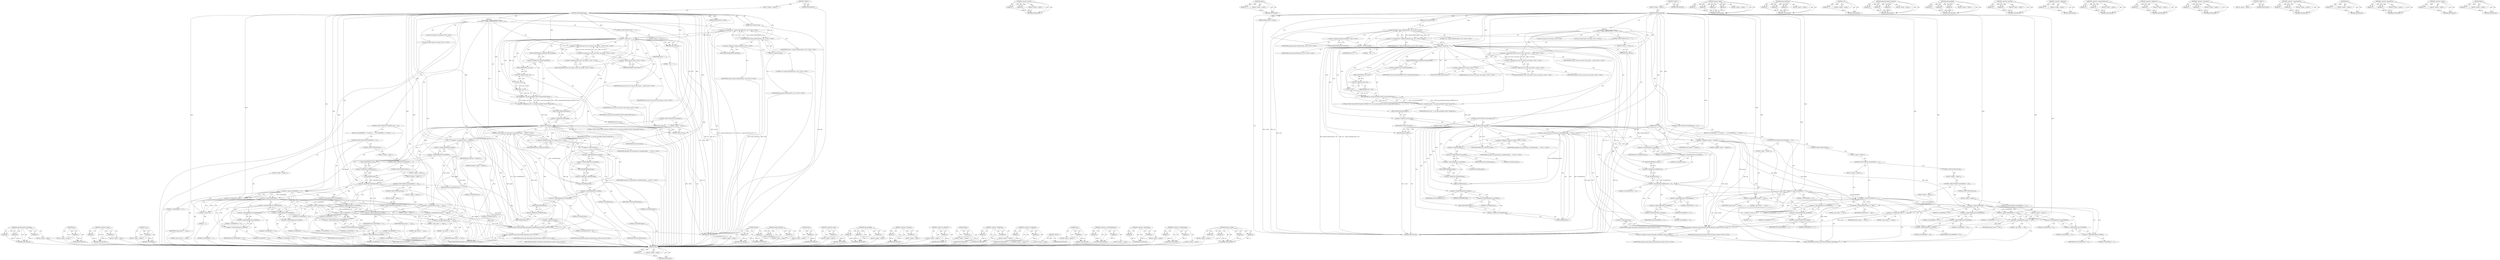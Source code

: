digraph "reply.set_content" {
vulnerable_270 [label=<(METHOD,size)>];
vulnerable_271 [label=<(PARAM,p1)>];
vulnerable_272 [label=<(BLOCK,&lt;empty&gt;,&lt;empty&gt;)>];
vulnerable_273 [label=<(METHOD_RETURN,ANY)>];
vulnerable_221 [label=<(METHOD,&lt;operator&gt;.equals)>];
vulnerable_222 [label=<(PARAM,p1)>];
vulnerable_223 [label=<(PARAM,p2)>];
vulnerable_224 [label=<(BLOCK,&lt;empty&gt;,&lt;empty&gt;)>];
vulnerable_225 [label=<(METHOD_RETURN,ANY)>];
vulnerable_246 [label=<(METHOD,empty)>];
vulnerable_247 [label=<(PARAM,p1)>];
vulnerable_248 [label=<(BLOCK,&lt;empty&gt;,&lt;empty&gt;)>];
vulnerable_249 [label=<(METHOD_RETURN,ANY)>];
vulnerable_6 [label=<(METHOD,&lt;global&gt;)<SUB>1</SUB>>];
vulnerable_7 [label=<(BLOCK,&lt;empty&gt;,&lt;empty&gt;)<SUB>1</SUB>>];
vulnerable_8 [label=<(METHOD,GetFloorplanImage)<SUB>1</SUB>>];
vulnerable_9 [label=<(PARAM,WebEmSession &amp; session)<SUB>1</SUB>>];
vulnerable_10 [label=<(PARAM,const request&amp; req)<SUB>1</SUB>>];
vulnerable_11 [label=<(PARAM,reply &amp; rep)<SUB>1</SUB>>];
vulnerable_12 [label="<(BLOCK,{
			std::string idx = request::findValue(&amp;req,...,{
			std::string idx = request::findValue(&amp;req,...)<SUB>2</SUB>>"];
vulnerable_13 [label="<(LOCAL,std.string idx: std.string)<SUB>3</SUB>>"];
vulnerable_14 [label="<(&lt;operator&gt;.assignment,idx = request::findValue(&amp;req, &quot;idx&quot;))<SUB>3</SUB>>"];
vulnerable_15 [label="<(IDENTIFIER,idx,idx = request::findValue(&amp;req, &quot;idx&quot;))<SUB>3</SUB>>"];
vulnerable_16 [label="<(request.findValue,request::findValue(&amp;req, &quot;idx&quot;))<SUB>3</SUB>>"];
vulnerable_17 [label="<(&lt;operator&gt;.fieldAccess,request::findValue)<SUB>3</SUB>>"];
vulnerable_18 [label="<(IDENTIFIER,request,request::findValue(&amp;req, &quot;idx&quot;))<SUB>3</SUB>>"];
vulnerable_19 [label=<(FIELD_IDENTIFIER,findValue,findValue)<SUB>3</SUB>>];
vulnerable_20 [label=<(&lt;operator&gt;.addressOf,&amp;req)<SUB>3</SUB>>];
vulnerable_21 [label="<(IDENTIFIER,req,request::findValue(&amp;req, &quot;idx&quot;))<SUB>3</SUB>>"];
vulnerable_22 [label="<(LITERAL,&quot;idx&quot;,request::findValue(&amp;req, &quot;idx&quot;))<SUB>3</SUB>>"];
vulnerable_23 [label=<(CONTROL_STRUCTURE,IF,if (idx == &quot;&quot;))<SUB>4</SUB>>];
vulnerable_24 [label=<(&lt;operator&gt;.equals,idx == &quot;&quot;)<SUB>4</SUB>>];
vulnerable_25 [label=<(IDENTIFIER,idx,idx == &quot;&quot;)<SUB>4</SUB>>];
vulnerable_26 [label=<(LITERAL,&quot;&quot;,idx == &quot;&quot;)<SUB>4</SUB>>];
vulnerable_27 [label=<(BLOCK,{
 				return;
 			},{
 				return;
 			})<SUB>4</SUB>>];
vulnerable_28 [label=<(RETURN,return;,return;)<SUB>5</SUB>>];
vulnerable_29 [label="<(&lt;operator&gt;.greaterThan,std::vector&lt;std::vector&lt;std::string&gt; &gt; result)<SUB>7</SUB>>"];
vulnerable_30 [label="<(&lt;operator&gt;.lessThan,std::vector&lt;std::vector&lt;std::string&gt;)<SUB>7</SUB>>"];
vulnerable_31 [label="<(&lt;operator&gt;.fieldAccess,std::vector)<SUB>7</SUB>>"];
vulnerable_32 [label="<(IDENTIFIER,std,std::vector&lt;std::vector&lt;std::string&gt;)<SUB>7</SUB>>"];
vulnerable_33 [label=<(FIELD_IDENTIFIER,vector,vector)<SUB>7</SUB>>];
vulnerable_34 [label="<(&lt;operator&gt;.fieldAccess,std::vector&lt;std::string&gt;)<SUB>7</SUB>>"];
vulnerable_35 [label="<(IDENTIFIER,std,std::vector&lt;std::vector&lt;std::string&gt;)<SUB>7</SUB>>"];
vulnerable_36 [label="<(FIELD_IDENTIFIER,vector&lt;std::string&gt;,vector&lt;std::string&gt;)<SUB>7</SUB>>"];
vulnerable_37 [label="<(IDENTIFIER,result,std::vector&lt;std::vector&lt;std::string&gt; &gt; result)<SUB>7</SUB>>"];
vulnerable_38 [label=<(&lt;operator&gt;.assignment,result = m_sql.safe_queryBlob(&quot;SELECT Image FRO...)<SUB>8</SUB>>];
vulnerable_39 [label=<(IDENTIFIER,result,result = m_sql.safe_queryBlob(&quot;SELECT Image FRO...)<SUB>8</SUB>>];
vulnerable_40 [label=<(safe_queryBlob,m_sql.safe_queryBlob(&quot;SELECT Image FROM Floorpl...)<SUB>8</SUB>>];
vulnerable_41 [label=<(&lt;operator&gt;.fieldAccess,m_sql.safe_queryBlob)<SUB>8</SUB>>];
vulnerable_42 [label=<(IDENTIFIER,m_sql,m_sql.safe_queryBlob(&quot;SELECT Image FROM Floorpl...)<SUB>8</SUB>>];
vulnerable_43 [label=<(FIELD_IDENTIFIER,safe_queryBlob,safe_queryBlob)<SUB>8</SUB>>];
vulnerable_44 [label=<(LITERAL,&quot;SELECT Image FROM Floorplans WHERE ID=%s&quot;,m_sql.safe_queryBlob(&quot;SELECT Image FROM Floorpl...)<SUB>8</SUB>>];
vulnerable_45 [label=<(c_str,idx.c_str())<SUB>8</SUB>>];
vulnerable_46 [label=<(&lt;operator&gt;.fieldAccess,idx.c_str)<SUB>8</SUB>>];
vulnerable_47 [label=<(IDENTIFIER,idx,idx.c_str())<SUB>8</SUB>>];
vulnerable_48 [label=<(FIELD_IDENTIFIER,c_str,c_str)<SUB>8</SUB>>];
vulnerable_49 [label=<(CONTROL_STRUCTURE,IF,if (result.empty()))<SUB>9</SUB>>];
vulnerable_50 [label=<(empty,result.empty())<SUB>9</SUB>>];
vulnerable_51 [label=<(&lt;operator&gt;.fieldAccess,result.empty)<SUB>9</SUB>>];
vulnerable_52 [label=<(IDENTIFIER,result,result.empty())<SUB>9</SUB>>];
vulnerable_53 [label=<(FIELD_IDENTIFIER,empty,empty)<SUB>9</SUB>>];
vulnerable_54 [label=<(BLOCK,&lt;empty&gt;,&lt;empty&gt;)<SUB>10</SUB>>];
vulnerable_55 [label=<(RETURN,return;,return;)<SUB>10</SUB>>];
vulnerable_56 [label="<(reply.set_content,reply::set_content(&amp;rep, result[0][0].begin(), ...)<SUB>11</SUB>>"];
vulnerable_57 [label="<(&lt;operator&gt;.fieldAccess,reply::set_content)<SUB>11</SUB>>"];
vulnerable_58 [label="<(IDENTIFIER,reply,reply::set_content(&amp;rep, result[0][0].begin(), ...)<SUB>11</SUB>>"];
vulnerable_59 [label=<(FIELD_IDENTIFIER,set_content,set_content)<SUB>11</SUB>>];
vulnerable_60 [label=<(&lt;operator&gt;.addressOf,&amp;rep)<SUB>11</SUB>>];
vulnerable_61 [label="<(IDENTIFIER,rep,reply::set_content(&amp;rep, result[0][0].begin(), ...)<SUB>11</SUB>>"];
vulnerable_62 [label=<(begin,result[0][0].begin())<SUB>11</SUB>>];
vulnerable_63 [label=<(&lt;operator&gt;.fieldAccess,result[0][0].begin)<SUB>11</SUB>>];
vulnerable_64 [label=<(&lt;operator&gt;.indirectIndexAccess,result[0][0])<SUB>11</SUB>>];
vulnerable_65 [label=<(&lt;operator&gt;.indirectIndexAccess,result[0])<SUB>11</SUB>>];
vulnerable_66 [label=<(IDENTIFIER,result,result[0][0].begin())<SUB>11</SUB>>];
vulnerable_67 [label=<(LITERAL,0,result[0][0].begin())<SUB>11</SUB>>];
vulnerable_68 [label=<(LITERAL,0,result[0][0].begin())<SUB>11</SUB>>];
vulnerable_69 [label=<(FIELD_IDENTIFIER,begin,begin)<SUB>11</SUB>>];
vulnerable_70 [label=<(end,result[0][0].end())<SUB>11</SUB>>];
vulnerable_71 [label=<(&lt;operator&gt;.fieldAccess,result[0][0].end)<SUB>11</SUB>>];
vulnerable_72 [label=<(&lt;operator&gt;.indirectIndexAccess,result[0][0])<SUB>11</SUB>>];
vulnerable_73 [label=<(&lt;operator&gt;.indirectIndexAccess,result[0])<SUB>11</SUB>>];
vulnerable_74 [label=<(IDENTIFIER,result,result[0][0].end())<SUB>11</SUB>>];
vulnerable_75 [label=<(LITERAL,0,result[0][0].end())<SUB>11</SUB>>];
vulnerable_76 [label=<(LITERAL,0,result[0][0].end())<SUB>11</SUB>>];
vulnerable_77 [label=<(FIELD_IDENTIFIER,end,end)<SUB>11</SUB>>];
vulnerable_78 [label="<(LOCAL,std.string oname: std.string)<SUB>12</SUB>>"];
vulnerable_79 [label=<(&lt;operator&gt;.assignment,oname = &quot;floorplan&quot;)<SUB>12</SUB>>];
vulnerable_80 [label=<(IDENTIFIER,oname,oname = &quot;floorplan&quot;)<SUB>12</SUB>>];
vulnerable_81 [label=<(LITERAL,&quot;floorplan&quot;,oname = &quot;floorplan&quot;)<SUB>12</SUB>>];
vulnerable_82 [label=<(CONTROL_STRUCTURE,IF,if (result[0][0].size() &gt; 10))<SUB>13</SUB>>];
vulnerable_83 [label=<(&lt;operator&gt;.greaterThan,result[0][0].size() &gt; 10)<SUB>13</SUB>>];
vulnerable_84 [label=<(size,result[0][0].size())<SUB>13</SUB>>];
vulnerable_85 [label=<(&lt;operator&gt;.fieldAccess,result[0][0].size)<SUB>13</SUB>>];
vulnerable_86 [label=<(&lt;operator&gt;.indirectIndexAccess,result[0][0])<SUB>13</SUB>>];
vulnerable_87 [label=<(&lt;operator&gt;.indirectIndexAccess,result[0])<SUB>13</SUB>>];
vulnerable_88 [label=<(IDENTIFIER,result,result[0][0].size())<SUB>13</SUB>>];
vulnerable_89 [label=<(LITERAL,0,result[0][0].size())<SUB>13</SUB>>];
vulnerable_90 [label=<(LITERAL,0,result[0][0].size())<SUB>13</SUB>>];
vulnerable_91 [label=<(FIELD_IDENTIFIER,size,size)<SUB>13</SUB>>];
vulnerable_92 [label=<(LITERAL,10,result[0][0].size() &gt; 10)<SUB>13</SUB>>];
vulnerable_93 [label=<(BLOCK,{
				if (result[0][0][0] == 'P')
					oname +=...,{
				if (result[0][0][0] == 'P')
					oname +=...)<SUB>14</SUB>>];
vulnerable_94 [label=<(CONTROL_STRUCTURE,IF,if (result[0][0][0] == 'P'))<SUB>15</SUB>>];
vulnerable_95 [label=<(&lt;operator&gt;.equals,result[0][0][0] == 'P')<SUB>15</SUB>>];
vulnerable_96 [label=<(&lt;operator&gt;.indirectIndexAccess,result[0][0][0])<SUB>15</SUB>>];
vulnerable_97 [label=<(&lt;operator&gt;.indirectIndexAccess,result[0][0])<SUB>15</SUB>>];
vulnerable_98 [label=<(&lt;operator&gt;.indirectIndexAccess,result[0])<SUB>15</SUB>>];
vulnerable_99 [label=<(IDENTIFIER,result,result[0][0][0] == 'P')<SUB>15</SUB>>];
vulnerable_100 [label=<(LITERAL,0,result[0][0][0] == 'P')<SUB>15</SUB>>];
vulnerable_101 [label=<(LITERAL,0,result[0][0][0] == 'P')<SUB>15</SUB>>];
vulnerable_102 [label=<(LITERAL,0,result[0][0][0] == 'P')<SUB>15</SUB>>];
vulnerable_103 [label=<(LITERAL,'P',result[0][0][0] == 'P')<SUB>15</SUB>>];
vulnerable_104 [label=<(BLOCK,&lt;empty&gt;,&lt;empty&gt;)<SUB>16</SUB>>];
vulnerable_105 [label=<(&lt;operator&gt;.assignmentPlus,oname += &quot;.png&quot;)<SUB>16</SUB>>];
vulnerable_106 [label=<(IDENTIFIER,oname,oname += &quot;.png&quot;)<SUB>16</SUB>>];
vulnerable_107 [label=<(LITERAL,&quot;.png&quot;,oname += &quot;.png&quot;)<SUB>16</SUB>>];
vulnerable_108 [label=<(CONTROL_STRUCTURE,ELSE,else)<SUB>17</SUB>>];
vulnerable_109 [label=<(BLOCK,&lt;empty&gt;,&lt;empty&gt;)<SUB>17</SUB>>];
vulnerable_110 [label=<(CONTROL_STRUCTURE,IF,if (result[0][0][0] == -1))<SUB>17</SUB>>];
vulnerable_111 [label=<(&lt;operator&gt;.equals,result[0][0][0] == -1)<SUB>17</SUB>>];
vulnerable_112 [label=<(&lt;operator&gt;.indirectIndexAccess,result[0][0][0])<SUB>17</SUB>>];
vulnerable_113 [label=<(&lt;operator&gt;.indirectIndexAccess,result[0][0])<SUB>17</SUB>>];
vulnerable_114 [label=<(&lt;operator&gt;.indirectIndexAccess,result[0])<SUB>17</SUB>>];
vulnerable_115 [label=<(IDENTIFIER,result,result[0][0][0] == -1)<SUB>17</SUB>>];
vulnerable_116 [label=<(LITERAL,0,result[0][0][0] == -1)<SUB>17</SUB>>];
vulnerable_117 [label=<(LITERAL,0,result[0][0][0] == -1)<SUB>17</SUB>>];
vulnerable_118 [label=<(LITERAL,0,result[0][0][0] == -1)<SUB>17</SUB>>];
vulnerable_119 [label=<(&lt;operator&gt;.minus,-1)<SUB>17</SUB>>];
vulnerable_120 [label=<(LITERAL,1,-1)<SUB>17</SUB>>];
vulnerable_121 [label=<(BLOCK,&lt;empty&gt;,&lt;empty&gt;)<SUB>18</SUB>>];
vulnerable_122 [label=<(&lt;operator&gt;.assignmentPlus,oname += &quot;.jpg&quot;)<SUB>18</SUB>>];
vulnerable_123 [label=<(IDENTIFIER,oname,oname += &quot;.jpg&quot;)<SUB>18</SUB>>];
vulnerable_124 [label=<(LITERAL,&quot;.jpg&quot;,oname += &quot;.jpg&quot;)<SUB>18</SUB>>];
vulnerable_125 [label=<(CONTROL_STRUCTURE,ELSE,else)<SUB>19</SUB>>];
vulnerable_126 [label=<(BLOCK,&lt;empty&gt;,&lt;empty&gt;)<SUB>19</SUB>>];
vulnerable_127 [label=<(CONTROL_STRUCTURE,IF,if (result[0][0][0] == 'B'))<SUB>19</SUB>>];
vulnerable_128 [label=<(&lt;operator&gt;.equals,result[0][0][0] == 'B')<SUB>19</SUB>>];
vulnerable_129 [label=<(&lt;operator&gt;.indirectIndexAccess,result[0][0][0])<SUB>19</SUB>>];
vulnerable_130 [label=<(&lt;operator&gt;.indirectIndexAccess,result[0][0])<SUB>19</SUB>>];
vulnerable_131 [label=<(&lt;operator&gt;.indirectIndexAccess,result[0])<SUB>19</SUB>>];
vulnerable_132 [label=<(IDENTIFIER,result,result[0][0][0] == 'B')<SUB>19</SUB>>];
vulnerable_133 [label=<(LITERAL,0,result[0][0][0] == 'B')<SUB>19</SUB>>];
vulnerable_134 [label=<(LITERAL,0,result[0][0][0] == 'B')<SUB>19</SUB>>];
vulnerable_135 [label=<(LITERAL,0,result[0][0][0] == 'B')<SUB>19</SUB>>];
vulnerable_136 [label=<(LITERAL,'B',result[0][0][0] == 'B')<SUB>19</SUB>>];
vulnerable_137 [label=<(BLOCK,&lt;empty&gt;,&lt;empty&gt;)<SUB>20</SUB>>];
vulnerable_138 [label=<(&lt;operator&gt;.assignmentPlus,oname += &quot;.bmp&quot;)<SUB>20</SUB>>];
vulnerable_139 [label=<(IDENTIFIER,oname,oname += &quot;.bmp&quot;)<SUB>20</SUB>>];
vulnerable_140 [label=<(LITERAL,&quot;.bmp&quot;,oname += &quot;.bmp&quot;)<SUB>20</SUB>>];
vulnerable_141 [label=<(CONTROL_STRUCTURE,ELSE,else)<SUB>21</SUB>>];
vulnerable_142 [label=<(BLOCK,&lt;empty&gt;,&lt;empty&gt;)<SUB>21</SUB>>];
vulnerable_143 [label=<(CONTROL_STRUCTURE,IF,if (result[0][0][0] == 'G'))<SUB>21</SUB>>];
vulnerable_144 [label=<(&lt;operator&gt;.equals,result[0][0][0] == 'G')<SUB>21</SUB>>];
vulnerable_145 [label=<(&lt;operator&gt;.indirectIndexAccess,result[0][0][0])<SUB>21</SUB>>];
vulnerable_146 [label=<(&lt;operator&gt;.indirectIndexAccess,result[0][0])<SUB>21</SUB>>];
vulnerable_147 [label=<(&lt;operator&gt;.indirectIndexAccess,result[0])<SUB>21</SUB>>];
vulnerable_148 [label=<(IDENTIFIER,result,result[0][0][0] == 'G')<SUB>21</SUB>>];
vulnerable_149 [label=<(LITERAL,0,result[0][0][0] == 'G')<SUB>21</SUB>>];
vulnerable_150 [label=<(LITERAL,0,result[0][0][0] == 'G')<SUB>21</SUB>>];
vulnerable_151 [label=<(LITERAL,0,result[0][0][0] == 'G')<SUB>21</SUB>>];
vulnerable_152 [label=<(LITERAL,'G',result[0][0][0] == 'G')<SUB>21</SUB>>];
vulnerable_153 [label=<(BLOCK,&lt;empty&gt;,&lt;empty&gt;)<SUB>22</SUB>>];
vulnerable_154 [label=<(&lt;operator&gt;.assignmentPlus,oname += &quot;.gif&quot;)<SUB>22</SUB>>];
vulnerable_155 [label=<(IDENTIFIER,oname,oname += &quot;.gif&quot;)<SUB>22</SUB>>];
vulnerable_156 [label=<(LITERAL,&quot;.gif&quot;,oname += &quot;.gif&quot;)<SUB>22</SUB>>];
vulnerable_157 [label="<(reply.add_header_attachment,reply::add_header_attachment(&amp;rep, oname))<SUB>24</SUB>>"];
vulnerable_158 [label="<(&lt;operator&gt;.fieldAccess,reply::add_header_attachment)<SUB>24</SUB>>"];
vulnerable_159 [label="<(IDENTIFIER,reply,reply::add_header_attachment(&amp;rep, oname))<SUB>24</SUB>>"];
vulnerable_160 [label=<(FIELD_IDENTIFIER,add_header_attachment,add_header_attachment)<SUB>24</SUB>>];
vulnerable_161 [label=<(&lt;operator&gt;.addressOf,&amp;rep)<SUB>24</SUB>>];
vulnerable_162 [label="<(IDENTIFIER,rep,reply::add_header_attachment(&amp;rep, oname))<SUB>24</SUB>>"];
vulnerable_163 [label="<(IDENTIFIER,oname,reply::add_header_attachment(&amp;rep, oname))<SUB>24</SUB>>"];
vulnerable_164 [label=<(METHOD_RETURN,void)<SUB>1</SUB>>];
vulnerable_166 [label=<(METHOD_RETURN,ANY)<SUB>1</SUB>>];
vulnerable_250 [label=<(METHOD,reply.set_content)>];
vulnerable_251 [label=<(PARAM,p1)>];
vulnerable_252 [label=<(PARAM,p2)>];
vulnerable_253 [label=<(PARAM,p3)>];
vulnerable_254 [label=<(PARAM,p4)>];
vulnerable_255 [label=<(BLOCK,&lt;empty&gt;,&lt;empty&gt;)>];
vulnerable_256 [label=<(METHOD_RETURN,ANY)>];
vulnerable_206 [label=<(METHOD,request.findValue)>];
vulnerable_207 [label=<(PARAM,p1)>];
vulnerable_208 [label=<(PARAM,p2)>];
vulnerable_209 [label=<(PARAM,p3)>];
vulnerable_210 [label=<(BLOCK,&lt;empty&gt;,&lt;empty&gt;)>];
vulnerable_211 [label=<(METHOD_RETURN,ANY)>];
vulnerable_242 [label=<(METHOD,c_str)>];
vulnerable_243 [label=<(PARAM,p1)>];
vulnerable_244 [label=<(BLOCK,&lt;empty&gt;,&lt;empty&gt;)>];
vulnerable_245 [label=<(METHOD_RETURN,ANY)>];
vulnerable_283 [label=<(METHOD,reply.add_header_attachment)>];
vulnerable_284 [label=<(PARAM,p1)>];
vulnerable_285 [label=<(PARAM,p2)>];
vulnerable_286 [label=<(PARAM,p3)>];
vulnerable_287 [label=<(BLOCK,&lt;empty&gt;,&lt;empty&gt;)>];
vulnerable_288 [label=<(METHOD_RETURN,ANY)>];
vulnerable_236 [label=<(METHOD,safe_queryBlob)>];
vulnerable_237 [label=<(PARAM,p1)>];
vulnerable_238 [label=<(PARAM,p2)>];
vulnerable_239 [label=<(PARAM,p3)>];
vulnerable_240 [label=<(BLOCK,&lt;empty&gt;,&lt;empty&gt;)>];
vulnerable_241 [label=<(METHOD_RETURN,ANY)>];
vulnerable_231 [label=<(METHOD,&lt;operator&gt;.lessThan)>];
vulnerable_232 [label=<(PARAM,p1)>];
vulnerable_233 [label=<(PARAM,p2)>];
vulnerable_234 [label=<(BLOCK,&lt;empty&gt;,&lt;empty&gt;)>];
vulnerable_235 [label=<(METHOD_RETURN,ANY)>];
vulnerable_217 [label=<(METHOD,&lt;operator&gt;.addressOf)>];
vulnerable_218 [label=<(PARAM,p1)>];
vulnerable_219 [label=<(BLOCK,&lt;empty&gt;,&lt;empty&gt;)>];
vulnerable_220 [label=<(METHOD_RETURN,ANY)>];
vulnerable_261 [label=<(METHOD,&lt;operator&gt;.indirectIndexAccess)>];
vulnerable_262 [label=<(PARAM,p1)>];
vulnerable_263 [label=<(PARAM,p2)>];
vulnerable_264 [label=<(BLOCK,&lt;empty&gt;,&lt;empty&gt;)>];
vulnerable_265 [label=<(METHOD_RETURN,ANY)>];
vulnerable_212 [label=<(METHOD,&lt;operator&gt;.fieldAccess)>];
vulnerable_213 [label=<(PARAM,p1)>];
vulnerable_214 [label=<(PARAM,p2)>];
vulnerable_215 [label=<(BLOCK,&lt;empty&gt;,&lt;empty&gt;)>];
vulnerable_216 [label=<(METHOD_RETURN,ANY)>];
vulnerable_201 [label=<(METHOD,&lt;operator&gt;.assignment)>];
vulnerable_202 [label=<(PARAM,p1)>];
vulnerable_203 [label=<(PARAM,p2)>];
vulnerable_204 [label=<(BLOCK,&lt;empty&gt;,&lt;empty&gt;)>];
vulnerable_205 [label=<(METHOD_RETURN,ANY)>];
vulnerable_195 [label=<(METHOD,&lt;global&gt;)<SUB>1</SUB>>];
vulnerable_196 [label=<(BLOCK,&lt;empty&gt;,&lt;empty&gt;)>];
vulnerable_197 [label=<(METHOD_RETURN,ANY)>];
vulnerable_274 [label=<(METHOD,&lt;operator&gt;.assignmentPlus)>];
vulnerable_275 [label=<(PARAM,p1)>];
vulnerable_276 [label=<(PARAM,p2)>];
vulnerable_277 [label=<(BLOCK,&lt;empty&gt;,&lt;empty&gt;)>];
vulnerable_278 [label=<(METHOD_RETURN,ANY)>];
vulnerable_266 [label=<(METHOD,end)>];
vulnerable_267 [label=<(PARAM,p1)>];
vulnerable_268 [label=<(BLOCK,&lt;empty&gt;,&lt;empty&gt;)>];
vulnerable_269 [label=<(METHOD_RETURN,ANY)>];
vulnerable_226 [label=<(METHOD,&lt;operator&gt;.greaterThan)>];
vulnerable_227 [label=<(PARAM,p1)>];
vulnerable_228 [label=<(PARAM,p2)>];
vulnerable_229 [label=<(BLOCK,&lt;empty&gt;,&lt;empty&gt;)>];
vulnerable_230 [label=<(METHOD_RETURN,ANY)>];
vulnerable_279 [label=<(METHOD,&lt;operator&gt;.minus)>];
vulnerable_280 [label=<(PARAM,p1)>];
vulnerable_281 [label=<(BLOCK,&lt;empty&gt;,&lt;empty&gt;)>];
vulnerable_282 [label=<(METHOD_RETURN,ANY)>];
vulnerable_257 [label=<(METHOD,begin)>];
vulnerable_258 [label=<(PARAM,p1)>];
vulnerable_259 [label=<(BLOCK,&lt;empty&gt;,&lt;empty&gt;)>];
vulnerable_260 [label=<(METHOD_RETURN,ANY)>];
fixed_288 [label=<(METHOD,reply.add_header_attachment)>];
fixed_289 [label=<(PARAM,p1)>];
fixed_290 [label=<(PARAM,p2)>];
fixed_291 [label=<(PARAM,p3)>];
fixed_292 [label=<(BLOCK,&lt;empty&gt;,&lt;empty&gt;)>];
fixed_293 [label=<(METHOD_RETURN,ANY)>];
fixed_271 [label=<(METHOD,end)>];
fixed_272 [label=<(PARAM,p1)>];
fixed_273 [label=<(BLOCK,&lt;empty&gt;,&lt;empty&gt;)>];
fixed_274 [label=<(METHOD_RETURN,ANY)>];
fixed_222 [label=<(METHOD,&lt;operator&gt;.equals)>];
fixed_223 [label=<(PARAM,p1)>];
fixed_224 [label=<(PARAM,p2)>];
fixed_225 [label=<(BLOCK,&lt;empty&gt;,&lt;empty&gt;)>];
fixed_226 [label=<(METHOD_RETURN,ANY)>];
fixed_247 [label=<(METHOD,c_str)>];
fixed_248 [label=<(PARAM,p1)>];
fixed_249 [label=<(BLOCK,&lt;empty&gt;,&lt;empty&gt;)>];
fixed_250 [label=<(METHOD_RETURN,ANY)>];
fixed_6 [label=<(METHOD,&lt;global&gt;)<SUB>1</SUB>>];
fixed_7 [label=<(BLOCK,&lt;empty&gt;,&lt;empty&gt;)<SUB>1</SUB>>];
fixed_8 [label=<(METHOD,GetFloorplanImage)<SUB>1</SUB>>];
fixed_9 [label=<(PARAM,WebEmSession &amp; session)<SUB>1</SUB>>];
fixed_10 [label=<(PARAM,const request&amp; req)<SUB>1</SUB>>];
fixed_11 [label=<(PARAM,reply &amp; rep)<SUB>1</SUB>>];
fixed_12 [label="<(BLOCK,{
			std::string idx = request::findValue(&amp;req,...,{
			std::string idx = request::findValue(&amp;req,...)<SUB>2</SUB>>"];
fixed_13 [label="<(LOCAL,std.string idx: std.string)<SUB>3</SUB>>"];
fixed_14 [label="<(&lt;operator&gt;.assignment,idx = request::findValue(&amp;req, &quot;idx&quot;))<SUB>3</SUB>>"];
fixed_15 [label="<(IDENTIFIER,idx,idx = request::findValue(&amp;req, &quot;idx&quot;))<SUB>3</SUB>>"];
fixed_16 [label="<(request.findValue,request::findValue(&amp;req, &quot;idx&quot;))<SUB>3</SUB>>"];
fixed_17 [label="<(&lt;operator&gt;.fieldAccess,request::findValue)<SUB>3</SUB>>"];
fixed_18 [label="<(IDENTIFIER,request,request::findValue(&amp;req, &quot;idx&quot;))<SUB>3</SUB>>"];
fixed_19 [label=<(FIELD_IDENTIFIER,findValue,findValue)<SUB>3</SUB>>];
fixed_20 [label=<(&lt;operator&gt;.addressOf,&amp;req)<SUB>3</SUB>>];
fixed_21 [label="<(IDENTIFIER,req,request::findValue(&amp;req, &quot;idx&quot;))<SUB>3</SUB>>"];
fixed_22 [label="<(LITERAL,&quot;idx&quot;,request::findValue(&amp;req, &quot;idx&quot;))<SUB>3</SUB>>"];
fixed_23 [label=<(CONTROL_STRUCTURE,IF,if (idx == &quot;&quot;))<SUB>4</SUB>>];
fixed_24 [label=<(&lt;operator&gt;.equals,idx == &quot;&quot;)<SUB>4</SUB>>];
fixed_25 [label=<(IDENTIFIER,idx,idx == &quot;&quot;)<SUB>4</SUB>>];
fixed_26 [label=<(LITERAL,&quot;&quot;,idx == &quot;&quot;)<SUB>4</SUB>>];
fixed_27 [label=<(BLOCK,{
 				return;
 			},{
 				return;
 			})<SUB>4</SUB>>];
fixed_28 [label=<(RETURN,return;,return;)<SUB>5</SUB>>];
fixed_29 [label="<(&lt;operator&gt;.greaterThan,std::vector&lt;std::vector&lt;std::string&gt; &gt; result)<SUB>7</SUB>>"];
fixed_30 [label="<(&lt;operator&gt;.lessThan,std::vector&lt;std::vector&lt;std::string&gt;)<SUB>7</SUB>>"];
fixed_31 [label="<(&lt;operator&gt;.fieldAccess,std::vector)<SUB>7</SUB>>"];
fixed_32 [label="<(IDENTIFIER,std,std::vector&lt;std::vector&lt;std::string&gt;)<SUB>7</SUB>>"];
fixed_33 [label=<(FIELD_IDENTIFIER,vector,vector)<SUB>7</SUB>>];
fixed_34 [label="<(&lt;operator&gt;.fieldAccess,std::vector&lt;std::string&gt;)<SUB>7</SUB>>"];
fixed_35 [label="<(IDENTIFIER,std,std::vector&lt;std::vector&lt;std::string&gt;)<SUB>7</SUB>>"];
fixed_36 [label="<(FIELD_IDENTIFIER,vector&lt;std::string&gt;,vector&lt;std::string&gt;)<SUB>7</SUB>>"];
fixed_37 [label="<(IDENTIFIER,result,std::vector&lt;std::vector&lt;std::string&gt; &gt; result)<SUB>7</SUB>>"];
fixed_38 [label=<(&lt;operator&gt;.assignment,result = m_sql.safe_queryBlob(&quot;SELECT Image FRO...)<SUB>8</SUB>>];
fixed_39 [label=<(IDENTIFIER,result,result = m_sql.safe_queryBlob(&quot;SELECT Image FRO...)<SUB>8</SUB>>];
fixed_40 [label=<(safe_queryBlob,m_sql.safe_queryBlob(&quot;SELECT Image FROM Floorpl...)<SUB>8</SUB>>];
fixed_41 [label=<(&lt;operator&gt;.fieldAccess,m_sql.safe_queryBlob)<SUB>8</SUB>>];
fixed_42 [label=<(IDENTIFIER,m_sql,m_sql.safe_queryBlob(&quot;SELECT Image FROM Floorpl...)<SUB>8</SUB>>];
fixed_43 [label=<(FIELD_IDENTIFIER,safe_queryBlob,safe_queryBlob)<SUB>8</SUB>>];
fixed_44 [label=<(LITERAL,&quot;SELECT Image FROM Floorplans WHERE ID=%d&quot;,m_sql.safe_queryBlob(&quot;SELECT Image FROM Floorpl...)<SUB>8</SUB>>];
fixed_45 [label=<(atol,atol(idx.c_str()))<SUB>8</SUB>>];
fixed_46 [label=<(c_str,idx.c_str())<SUB>8</SUB>>];
fixed_47 [label=<(&lt;operator&gt;.fieldAccess,idx.c_str)<SUB>8</SUB>>];
fixed_48 [label=<(IDENTIFIER,idx,idx.c_str())<SUB>8</SUB>>];
fixed_49 [label=<(FIELD_IDENTIFIER,c_str,c_str)<SUB>8</SUB>>];
fixed_50 [label=<(CONTROL_STRUCTURE,IF,if (result.empty()))<SUB>9</SUB>>];
fixed_51 [label=<(empty,result.empty())<SUB>9</SUB>>];
fixed_52 [label=<(&lt;operator&gt;.fieldAccess,result.empty)<SUB>9</SUB>>];
fixed_53 [label=<(IDENTIFIER,result,result.empty())<SUB>9</SUB>>];
fixed_54 [label=<(FIELD_IDENTIFIER,empty,empty)<SUB>9</SUB>>];
fixed_55 [label=<(BLOCK,&lt;empty&gt;,&lt;empty&gt;)<SUB>10</SUB>>];
fixed_56 [label=<(RETURN,return;,return;)<SUB>10</SUB>>];
fixed_57 [label="<(reply.set_content,reply::set_content(&amp;rep, result[0][0].begin(), ...)<SUB>11</SUB>>"];
fixed_58 [label="<(&lt;operator&gt;.fieldAccess,reply::set_content)<SUB>11</SUB>>"];
fixed_59 [label="<(IDENTIFIER,reply,reply::set_content(&amp;rep, result[0][0].begin(), ...)<SUB>11</SUB>>"];
fixed_60 [label=<(FIELD_IDENTIFIER,set_content,set_content)<SUB>11</SUB>>];
fixed_61 [label=<(&lt;operator&gt;.addressOf,&amp;rep)<SUB>11</SUB>>];
fixed_62 [label="<(IDENTIFIER,rep,reply::set_content(&amp;rep, result[0][0].begin(), ...)<SUB>11</SUB>>"];
fixed_63 [label=<(begin,result[0][0].begin())<SUB>11</SUB>>];
fixed_64 [label=<(&lt;operator&gt;.fieldAccess,result[0][0].begin)<SUB>11</SUB>>];
fixed_65 [label=<(&lt;operator&gt;.indirectIndexAccess,result[0][0])<SUB>11</SUB>>];
fixed_66 [label=<(&lt;operator&gt;.indirectIndexAccess,result[0])<SUB>11</SUB>>];
fixed_67 [label=<(IDENTIFIER,result,result[0][0].begin())<SUB>11</SUB>>];
fixed_68 [label=<(LITERAL,0,result[0][0].begin())<SUB>11</SUB>>];
fixed_69 [label=<(LITERAL,0,result[0][0].begin())<SUB>11</SUB>>];
fixed_70 [label=<(FIELD_IDENTIFIER,begin,begin)<SUB>11</SUB>>];
fixed_71 [label=<(end,result[0][0].end())<SUB>11</SUB>>];
fixed_72 [label=<(&lt;operator&gt;.fieldAccess,result[0][0].end)<SUB>11</SUB>>];
fixed_73 [label=<(&lt;operator&gt;.indirectIndexAccess,result[0][0])<SUB>11</SUB>>];
fixed_74 [label=<(&lt;operator&gt;.indirectIndexAccess,result[0])<SUB>11</SUB>>];
fixed_75 [label=<(IDENTIFIER,result,result[0][0].end())<SUB>11</SUB>>];
fixed_76 [label=<(LITERAL,0,result[0][0].end())<SUB>11</SUB>>];
fixed_77 [label=<(LITERAL,0,result[0][0].end())<SUB>11</SUB>>];
fixed_78 [label=<(FIELD_IDENTIFIER,end,end)<SUB>11</SUB>>];
fixed_79 [label="<(LOCAL,std.string oname: std.string)<SUB>12</SUB>>"];
fixed_80 [label=<(&lt;operator&gt;.assignment,oname = &quot;floorplan&quot;)<SUB>12</SUB>>];
fixed_81 [label=<(IDENTIFIER,oname,oname = &quot;floorplan&quot;)<SUB>12</SUB>>];
fixed_82 [label=<(LITERAL,&quot;floorplan&quot;,oname = &quot;floorplan&quot;)<SUB>12</SUB>>];
fixed_83 [label=<(CONTROL_STRUCTURE,IF,if (result[0][0].size() &gt; 10))<SUB>13</SUB>>];
fixed_84 [label=<(&lt;operator&gt;.greaterThan,result[0][0].size() &gt; 10)<SUB>13</SUB>>];
fixed_85 [label=<(size,result[0][0].size())<SUB>13</SUB>>];
fixed_86 [label=<(&lt;operator&gt;.fieldAccess,result[0][0].size)<SUB>13</SUB>>];
fixed_87 [label=<(&lt;operator&gt;.indirectIndexAccess,result[0][0])<SUB>13</SUB>>];
fixed_88 [label=<(&lt;operator&gt;.indirectIndexAccess,result[0])<SUB>13</SUB>>];
fixed_89 [label=<(IDENTIFIER,result,result[0][0].size())<SUB>13</SUB>>];
fixed_90 [label=<(LITERAL,0,result[0][0].size())<SUB>13</SUB>>];
fixed_91 [label=<(LITERAL,0,result[0][0].size())<SUB>13</SUB>>];
fixed_92 [label=<(FIELD_IDENTIFIER,size,size)<SUB>13</SUB>>];
fixed_93 [label=<(LITERAL,10,result[0][0].size() &gt; 10)<SUB>13</SUB>>];
fixed_94 [label=<(BLOCK,{
				if (result[0][0][0] == 'P')
					oname +=...,{
				if (result[0][0][0] == 'P')
					oname +=...)<SUB>14</SUB>>];
fixed_95 [label=<(CONTROL_STRUCTURE,IF,if (result[0][0][0] == 'P'))<SUB>15</SUB>>];
fixed_96 [label=<(&lt;operator&gt;.equals,result[0][0][0] == 'P')<SUB>15</SUB>>];
fixed_97 [label=<(&lt;operator&gt;.indirectIndexAccess,result[0][0][0])<SUB>15</SUB>>];
fixed_98 [label=<(&lt;operator&gt;.indirectIndexAccess,result[0][0])<SUB>15</SUB>>];
fixed_99 [label=<(&lt;operator&gt;.indirectIndexAccess,result[0])<SUB>15</SUB>>];
fixed_100 [label=<(IDENTIFIER,result,result[0][0][0] == 'P')<SUB>15</SUB>>];
fixed_101 [label=<(LITERAL,0,result[0][0][0] == 'P')<SUB>15</SUB>>];
fixed_102 [label=<(LITERAL,0,result[0][0][0] == 'P')<SUB>15</SUB>>];
fixed_103 [label=<(LITERAL,0,result[0][0][0] == 'P')<SUB>15</SUB>>];
fixed_104 [label=<(LITERAL,'P',result[0][0][0] == 'P')<SUB>15</SUB>>];
fixed_105 [label=<(BLOCK,&lt;empty&gt;,&lt;empty&gt;)<SUB>16</SUB>>];
fixed_106 [label=<(&lt;operator&gt;.assignmentPlus,oname += &quot;.png&quot;)<SUB>16</SUB>>];
fixed_107 [label=<(IDENTIFIER,oname,oname += &quot;.png&quot;)<SUB>16</SUB>>];
fixed_108 [label=<(LITERAL,&quot;.png&quot;,oname += &quot;.png&quot;)<SUB>16</SUB>>];
fixed_109 [label=<(CONTROL_STRUCTURE,ELSE,else)<SUB>17</SUB>>];
fixed_110 [label=<(BLOCK,&lt;empty&gt;,&lt;empty&gt;)<SUB>17</SUB>>];
fixed_111 [label=<(CONTROL_STRUCTURE,IF,if (result[0][0][0] == -1))<SUB>17</SUB>>];
fixed_112 [label=<(&lt;operator&gt;.equals,result[0][0][0] == -1)<SUB>17</SUB>>];
fixed_113 [label=<(&lt;operator&gt;.indirectIndexAccess,result[0][0][0])<SUB>17</SUB>>];
fixed_114 [label=<(&lt;operator&gt;.indirectIndexAccess,result[0][0])<SUB>17</SUB>>];
fixed_115 [label=<(&lt;operator&gt;.indirectIndexAccess,result[0])<SUB>17</SUB>>];
fixed_116 [label=<(IDENTIFIER,result,result[0][0][0] == -1)<SUB>17</SUB>>];
fixed_117 [label=<(LITERAL,0,result[0][0][0] == -1)<SUB>17</SUB>>];
fixed_118 [label=<(LITERAL,0,result[0][0][0] == -1)<SUB>17</SUB>>];
fixed_119 [label=<(LITERAL,0,result[0][0][0] == -1)<SUB>17</SUB>>];
fixed_120 [label=<(&lt;operator&gt;.minus,-1)<SUB>17</SUB>>];
fixed_121 [label=<(LITERAL,1,-1)<SUB>17</SUB>>];
fixed_122 [label=<(BLOCK,&lt;empty&gt;,&lt;empty&gt;)<SUB>18</SUB>>];
fixed_123 [label=<(&lt;operator&gt;.assignmentPlus,oname += &quot;.jpg&quot;)<SUB>18</SUB>>];
fixed_124 [label=<(IDENTIFIER,oname,oname += &quot;.jpg&quot;)<SUB>18</SUB>>];
fixed_125 [label=<(LITERAL,&quot;.jpg&quot;,oname += &quot;.jpg&quot;)<SUB>18</SUB>>];
fixed_126 [label=<(CONTROL_STRUCTURE,ELSE,else)<SUB>19</SUB>>];
fixed_127 [label=<(BLOCK,&lt;empty&gt;,&lt;empty&gt;)<SUB>19</SUB>>];
fixed_128 [label=<(CONTROL_STRUCTURE,IF,if (result[0][0][0] == 'B'))<SUB>19</SUB>>];
fixed_129 [label=<(&lt;operator&gt;.equals,result[0][0][0] == 'B')<SUB>19</SUB>>];
fixed_130 [label=<(&lt;operator&gt;.indirectIndexAccess,result[0][0][0])<SUB>19</SUB>>];
fixed_131 [label=<(&lt;operator&gt;.indirectIndexAccess,result[0][0])<SUB>19</SUB>>];
fixed_132 [label=<(&lt;operator&gt;.indirectIndexAccess,result[0])<SUB>19</SUB>>];
fixed_133 [label=<(IDENTIFIER,result,result[0][0][0] == 'B')<SUB>19</SUB>>];
fixed_134 [label=<(LITERAL,0,result[0][0][0] == 'B')<SUB>19</SUB>>];
fixed_135 [label=<(LITERAL,0,result[0][0][0] == 'B')<SUB>19</SUB>>];
fixed_136 [label=<(LITERAL,0,result[0][0][0] == 'B')<SUB>19</SUB>>];
fixed_137 [label=<(LITERAL,'B',result[0][0][0] == 'B')<SUB>19</SUB>>];
fixed_138 [label=<(BLOCK,&lt;empty&gt;,&lt;empty&gt;)<SUB>20</SUB>>];
fixed_139 [label=<(&lt;operator&gt;.assignmentPlus,oname += &quot;.bmp&quot;)<SUB>20</SUB>>];
fixed_140 [label=<(IDENTIFIER,oname,oname += &quot;.bmp&quot;)<SUB>20</SUB>>];
fixed_141 [label=<(LITERAL,&quot;.bmp&quot;,oname += &quot;.bmp&quot;)<SUB>20</SUB>>];
fixed_142 [label=<(CONTROL_STRUCTURE,ELSE,else)<SUB>21</SUB>>];
fixed_143 [label=<(BLOCK,&lt;empty&gt;,&lt;empty&gt;)<SUB>21</SUB>>];
fixed_144 [label=<(CONTROL_STRUCTURE,IF,if (result[0][0][0] == 'G'))<SUB>21</SUB>>];
fixed_145 [label=<(&lt;operator&gt;.equals,result[0][0][0] == 'G')<SUB>21</SUB>>];
fixed_146 [label=<(&lt;operator&gt;.indirectIndexAccess,result[0][0][0])<SUB>21</SUB>>];
fixed_147 [label=<(&lt;operator&gt;.indirectIndexAccess,result[0][0])<SUB>21</SUB>>];
fixed_148 [label=<(&lt;operator&gt;.indirectIndexAccess,result[0])<SUB>21</SUB>>];
fixed_149 [label=<(IDENTIFIER,result,result[0][0][0] == 'G')<SUB>21</SUB>>];
fixed_150 [label=<(LITERAL,0,result[0][0][0] == 'G')<SUB>21</SUB>>];
fixed_151 [label=<(LITERAL,0,result[0][0][0] == 'G')<SUB>21</SUB>>];
fixed_152 [label=<(LITERAL,0,result[0][0][0] == 'G')<SUB>21</SUB>>];
fixed_153 [label=<(LITERAL,'G',result[0][0][0] == 'G')<SUB>21</SUB>>];
fixed_154 [label=<(BLOCK,&lt;empty&gt;,&lt;empty&gt;)<SUB>22</SUB>>];
fixed_155 [label=<(&lt;operator&gt;.assignmentPlus,oname += &quot;.gif&quot;)<SUB>22</SUB>>];
fixed_156 [label=<(IDENTIFIER,oname,oname += &quot;.gif&quot;)<SUB>22</SUB>>];
fixed_157 [label=<(LITERAL,&quot;.gif&quot;,oname += &quot;.gif&quot;)<SUB>22</SUB>>];
fixed_158 [label="<(reply.add_header_attachment,reply::add_header_attachment(&amp;rep, oname))<SUB>24</SUB>>"];
fixed_159 [label="<(&lt;operator&gt;.fieldAccess,reply::add_header_attachment)<SUB>24</SUB>>"];
fixed_160 [label="<(IDENTIFIER,reply,reply::add_header_attachment(&amp;rep, oname))<SUB>24</SUB>>"];
fixed_161 [label=<(FIELD_IDENTIFIER,add_header_attachment,add_header_attachment)<SUB>24</SUB>>];
fixed_162 [label=<(&lt;operator&gt;.addressOf,&amp;rep)<SUB>24</SUB>>];
fixed_163 [label="<(IDENTIFIER,rep,reply::add_header_attachment(&amp;rep, oname))<SUB>24</SUB>>"];
fixed_164 [label="<(IDENTIFIER,oname,reply::add_header_attachment(&amp;rep, oname))<SUB>24</SUB>>"];
fixed_165 [label=<(METHOD_RETURN,void)<SUB>1</SUB>>];
fixed_167 [label=<(METHOD_RETURN,ANY)<SUB>1</SUB>>];
fixed_251 [label=<(METHOD,empty)>];
fixed_252 [label=<(PARAM,p1)>];
fixed_253 [label=<(BLOCK,&lt;empty&gt;,&lt;empty&gt;)>];
fixed_254 [label=<(METHOD_RETURN,ANY)>];
fixed_207 [label=<(METHOD,request.findValue)>];
fixed_208 [label=<(PARAM,p1)>];
fixed_209 [label=<(PARAM,p2)>];
fixed_210 [label=<(PARAM,p3)>];
fixed_211 [label=<(BLOCK,&lt;empty&gt;,&lt;empty&gt;)>];
fixed_212 [label=<(METHOD_RETURN,ANY)>];
fixed_243 [label=<(METHOD,atol)>];
fixed_244 [label=<(PARAM,p1)>];
fixed_245 [label=<(BLOCK,&lt;empty&gt;,&lt;empty&gt;)>];
fixed_246 [label=<(METHOD_RETURN,ANY)>];
fixed_284 [label=<(METHOD,&lt;operator&gt;.minus)>];
fixed_285 [label=<(PARAM,p1)>];
fixed_286 [label=<(BLOCK,&lt;empty&gt;,&lt;empty&gt;)>];
fixed_287 [label=<(METHOD_RETURN,ANY)>];
fixed_237 [label=<(METHOD,safe_queryBlob)>];
fixed_238 [label=<(PARAM,p1)>];
fixed_239 [label=<(PARAM,p2)>];
fixed_240 [label=<(PARAM,p3)>];
fixed_241 [label=<(BLOCK,&lt;empty&gt;,&lt;empty&gt;)>];
fixed_242 [label=<(METHOD_RETURN,ANY)>];
fixed_232 [label=<(METHOD,&lt;operator&gt;.lessThan)>];
fixed_233 [label=<(PARAM,p1)>];
fixed_234 [label=<(PARAM,p2)>];
fixed_235 [label=<(BLOCK,&lt;empty&gt;,&lt;empty&gt;)>];
fixed_236 [label=<(METHOD_RETURN,ANY)>];
fixed_218 [label=<(METHOD,&lt;operator&gt;.addressOf)>];
fixed_219 [label=<(PARAM,p1)>];
fixed_220 [label=<(BLOCK,&lt;empty&gt;,&lt;empty&gt;)>];
fixed_221 [label=<(METHOD_RETURN,ANY)>];
fixed_262 [label=<(METHOD,begin)>];
fixed_263 [label=<(PARAM,p1)>];
fixed_264 [label=<(BLOCK,&lt;empty&gt;,&lt;empty&gt;)>];
fixed_265 [label=<(METHOD_RETURN,ANY)>];
fixed_213 [label=<(METHOD,&lt;operator&gt;.fieldAccess)>];
fixed_214 [label=<(PARAM,p1)>];
fixed_215 [label=<(PARAM,p2)>];
fixed_216 [label=<(BLOCK,&lt;empty&gt;,&lt;empty&gt;)>];
fixed_217 [label=<(METHOD_RETURN,ANY)>];
fixed_202 [label=<(METHOD,&lt;operator&gt;.assignment)>];
fixed_203 [label=<(PARAM,p1)>];
fixed_204 [label=<(PARAM,p2)>];
fixed_205 [label=<(BLOCK,&lt;empty&gt;,&lt;empty&gt;)>];
fixed_206 [label=<(METHOD_RETURN,ANY)>];
fixed_196 [label=<(METHOD,&lt;global&gt;)<SUB>1</SUB>>];
fixed_197 [label=<(BLOCK,&lt;empty&gt;,&lt;empty&gt;)>];
fixed_198 [label=<(METHOD_RETURN,ANY)>];
fixed_275 [label=<(METHOD,size)>];
fixed_276 [label=<(PARAM,p1)>];
fixed_277 [label=<(BLOCK,&lt;empty&gt;,&lt;empty&gt;)>];
fixed_278 [label=<(METHOD_RETURN,ANY)>];
fixed_266 [label=<(METHOD,&lt;operator&gt;.indirectIndexAccess)>];
fixed_267 [label=<(PARAM,p1)>];
fixed_268 [label=<(PARAM,p2)>];
fixed_269 [label=<(BLOCK,&lt;empty&gt;,&lt;empty&gt;)>];
fixed_270 [label=<(METHOD_RETURN,ANY)>];
fixed_227 [label=<(METHOD,&lt;operator&gt;.greaterThan)>];
fixed_228 [label=<(PARAM,p1)>];
fixed_229 [label=<(PARAM,p2)>];
fixed_230 [label=<(BLOCK,&lt;empty&gt;,&lt;empty&gt;)>];
fixed_231 [label=<(METHOD_RETURN,ANY)>];
fixed_279 [label=<(METHOD,&lt;operator&gt;.assignmentPlus)>];
fixed_280 [label=<(PARAM,p1)>];
fixed_281 [label=<(PARAM,p2)>];
fixed_282 [label=<(BLOCK,&lt;empty&gt;,&lt;empty&gt;)>];
fixed_283 [label=<(METHOD_RETURN,ANY)>];
fixed_255 [label=<(METHOD,reply.set_content)>];
fixed_256 [label=<(PARAM,p1)>];
fixed_257 [label=<(PARAM,p2)>];
fixed_258 [label=<(PARAM,p3)>];
fixed_259 [label=<(PARAM,p4)>];
fixed_260 [label=<(BLOCK,&lt;empty&gt;,&lt;empty&gt;)>];
fixed_261 [label=<(METHOD_RETURN,ANY)>];
vulnerable_270 -> vulnerable_271  [key=0, label="AST: "];
vulnerable_270 -> vulnerable_271  [key=1, label="DDG: "];
vulnerable_270 -> vulnerable_272  [key=0, label="AST: "];
vulnerable_270 -> vulnerable_273  [key=0, label="AST: "];
vulnerable_270 -> vulnerable_273  [key=1, label="CFG: "];
vulnerable_271 -> vulnerable_273  [key=0, label="DDG: p1"];
vulnerable_221 -> vulnerable_222  [key=0, label="AST: "];
vulnerable_221 -> vulnerable_222  [key=1, label="DDG: "];
vulnerable_221 -> vulnerable_224  [key=0, label="AST: "];
vulnerable_221 -> vulnerable_223  [key=0, label="AST: "];
vulnerable_221 -> vulnerable_223  [key=1, label="DDG: "];
vulnerable_221 -> vulnerable_225  [key=0, label="AST: "];
vulnerable_221 -> vulnerable_225  [key=1, label="CFG: "];
vulnerable_222 -> vulnerable_225  [key=0, label="DDG: p1"];
vulnerable_223 -> vulnerable_225  [key=0, label="DDG: p2"];
vulnerable_246 -> vulnerable_247  [key=0, label="AST: "];
vulnerable_246 -> vulnerable_247  [key=1, label="DDG: "];
vulnerable_246 -> vulnerable_248  [key=0, label="AST: "];
vulnerable_246 -> vulnerable_249  [key=0, label="AST: "];
vulnerable_246 -> vulnerable_249  [key=1, label="CFG: "];
vulnerable_247 -> vulnerable_249  [key=0, label="DDG: p1"];
vulnerable_6 -> vulnerable_7  [key=0, label="AST: "];
vulnerable_6 -> vulnerable_166  [key=0, label="AST: "];
vulnerable_6 -> vulnerable_166  [key=1, label="CFG: "];
vulnerable_7 -> vulnerable_8  [key=0, label="AST: "];
vulnerable_8 -> vulnerable_9  [key=0, label="AST: "];
vulnerable_8 -> vulnerable_9  [key=1, label="DDG: "];
vulnerable_8 -> vulnerable_10  [key=0, label="AST: "];
vulnerable_8 -> vulnerable_10  [key=1, label="DDG: "];
vulnerable_8 -> vulnerable_11  [key=0, label="AST: "];
vulnerable_8 -> vulnerable_11  [key=1, label="DDG: "];
vulnerable_8 -> vulnerable_12  [key=0, label="AST: "];
vulnerable_8 -> vulnerable_164  [key=0, label="AST: "];
vulnerable_8 -> vulnerable_19  [key=0, label="CFG: "];
vulnerable_8 -> vulnerable_79  [key=0, label="DDG: "];
vulnerable_8 -> vulnerable_29  [key=0, label="DDG: "];
vulnerable_8 -> vulnerable_56  [key=0, label="DDG: "];
vulnerable_8 -> vulnerable_157  [key=0, label="DDG: "];
vulnerable_8 -> vulnerable_16  [key=0, label="DDG: "];
vulnerable_8 -> vulnerable_24  [key=0, label="DDG: "];
vulnerable_8 -> vulnerable_28  [key=0, label="DDG: "];
vulnerable_8 -> vulnerable_40  [key=0, label="DDG: "];
vulnerable_8 -> vulnerable_55  [key=0, label="DDG: "];
vulnerable_8 -> vulnerable_83  [key=0, label="DDG: "];
vulnerable_8 -> vulnerable_95  [key=0, label="DDG: "];
vulnerable_8 -> vulnerable_105  [key=0, label="DDG: "];
vulnerable_8 -> vulnerable_122  [key=0, label="DDG: "];
vulnerable_8 -> vulnerable_119  [key=0, label="DDG: "];
vulnerable_8 -> vulnerable_128  [key=0, label="DDG: "];
vulnerable_8 -> vulnerable_138  [key=0, label="DDG: "];
vulnerable_8 -> vulnerable_144  [key=0, label="DDG: "];
vulnerable_8 -> vulnerable_154  [key=0, label="DDG: "];
vulnerable_9 -> vulnerable_164  [key=0, label="DDG: session"];
vulnerable_10 -> vulnerable_164  [key=0, label="DDG: req"];
vulnerable_10 -> vulnerable_16  [key=0, label="DDG: req"];
vulnerable_11 -> vulnerable_164  [key=0, label="DDG: rep"];
vulnerable_11 -> vulnerable_56  [key=0, label="DDG: rep"];
vulnerable_11 -> vulnerable_157  [key=0, label="DDG: rep"];
vulnerable_12 -> vulnerable_13  [key=0, label="AST: "];
vulnerable_12 -> vulnerable_14  [key=0, label="AST: "];
vulnerable_12 -> vulnerable_23  [key=0, label="AST: "];
vulnerable_12 -> vulnerable_29  [key=0, label="AST: "];
vulnerable_12 -> vulnerable_38  [key=0, label="AST: "];
vulnerable_12 -> vulnerable_49  [key=0, label="AST: "];
vulnerable_12 -> vulnerable_56  [key=0, label="AST: "];
vulnerable_12 -> vulnerable_78  [key=0, label="AST: "];
vulnerable_12 -> vulnerable_79  [key=0, label="AST: "];
vulnerable_12 -> vulnerable_82  [key=0, label="AST: "];
vulnerable_12 -> vulnerable_157  [key=0, label="AST: "];
vulnerable_14 -> vulnerable_15  [key=0, label="AST: "];
vulnerable_14 -> vulnerable_16  [key=0, label="AST: "];
vulnerable_14 -> vulnerable_24  [key=0, label="CFG: "];
vulnerable_14 -> vulnerable_24  [key=1, label="DDG: idx"];
vulnerable_14 -> vulnerable_164  [key=0, label="DDG: request::findValue(&amp;req, &quot;idx&quot;)"];
vulnerable_14 -> vulnerable_164  [key=1, label="DDG: idx = request::findValue(&amp;req, &quot;idx&quot;)"];
vulnerable_16 -> vulnerable_17  [key=0, label="AST: "];
vulnerable_16 -> vulnerable_20  [key=0, label="AST: "];
vulnerable_16 -> vulnerable_22  [key=0, label="AST: "];
vulnerable_16 -> vulnerable_14  [key=0, label="CFG: "];
vulnerable_16 -> vulnerable_14  [key=1, label="DDG: request::findValue"];
vulnerable_16 -> vulnerable_14  [key=2, label="DDG: &amp;req"];
vulnerable_16 -> vulnerable_14  [key=3, label="DDG: &quot;idx&quot;"];
vulnerable_16 -> vulnerable_164  [key=0, label="DDG: request::findValue"];
vulnerable_16 -> vulnerable_164  [key=1, label="DDG: &amp;req"];
vulnerable_17 -> vulnerable_18  [key=0, label="AST: "];
vulnerable_17 -> vulnerable_19  [key=0, label="AST: "];
vulnerable_17 -> vulnerable_20  [key=0, label="CFG: "];
vulnerable_19 -> vulnerable_17  [key=0, label="CFG: "];
vulnerable_20 -> vulnerable_21  [key=0, label="AST: "];
vulnerable_20 -> vulnerable_16  [key=0, label="CFG: "];
vulnerable_23 -> vulnerable_24  [key=0, label="AST: "];
vulnerable_23 -> vulnerable_27  [key=0, label="AST: "];
vulnerable_24 -> vulnerable_25  [key=0, label="AST: "];
vulnerable_24 -> vulnerable_26  [key=0, label="AST: "];
vulnerable_24 -> vulnerable_28  [key=0, label="CFG: "];
vulnerable_24 -> vulnerable_28  [key=1, label="CDG: "];
vulnerable_24 -> vulnerable_33  [key=0, label="CFG: "];
vulnerable_24 -> vulnerable_33  [key=1, label="CDG: "];
vulnerable_24 -> vulnerable_164  [key=0, label="DDG: idx"];
vulnerable_24 -> vulnerable_164  [key=1, label="DDG: idx == &quot;&quot;"];
vulnerable_24 -> vulnerable_45  [key=0, label="DDG: idx"];
vulnerable_24 -> vulnerable_45  [key=1, label="CDG: "];
vulnerable_24 -> vulnerable_30  [key=0, label="CDG: "];
vulnerable_24 -> vulnerable_34  [key=0, label="CDG: "];
vulnerable_24 -> vulnerable_51  [key=0, label="CDG: "];
vulnerable_24 -> vulnerable_38  [key=0, label="CDG: "];
vulnerable_24 -> vulnerable_40  [key=0, label="CDG: "];
vulnerable_24 -> vulnerable_50  [key=0, label="CDG: "];
vulnerable_24 -> vulnerable_43  [key=0, label="CDG: "];
vulnerable_24 -> vulnerable_36  [key=0, label="CDG: "];
vulnerable_24 -> vulnerable_48  [key=0, label="CDG: "];
vulnerable_24 -> vulnerable_46  [key=0, label="CDG: "];
vulnerable_24 -> vulnerable_29  [key=0, label="CDG: "];
vulnerable_24 -> vulnerable_53  [key=0, label="CDG: "];
vulnerable_24 -> vulnerable_41  [key=0, label="CDG: "];
vulnerable_24 -> vulnerable_31  [key=0, label="CDG: "];
vulnerable_27 -> vulnerable_28  [key=0, label="AST: "];
vulnerable_28 -> vulnerable_164  [key=0, label="CFG: "];
vulnerable_28 -> vulnerable_164  [key=1, label="DDG: &lt;RET&gt;"];
vulnerable_29 -> vulnerable_30  [key=0, label="AST: "];
vulnerable_29 -> vulnerable_37  [key=0, label="AST: "];
vulnerable_29 -> vulnerable_43  [key=0, label="CFG: "];
vulnerable_30 -> vulnerable_31  [key=0, label="AST: "];
vulnerable_30 -> vulnerable_34  [key=0, label="AST: "];
vulnerable_30 -> vulnerable_29  [key=0, label="CFG: "];
vulnerable_30 -> vulnerable_29  [key=1, label="DDG: std::vector"];
vulnerable_30 -> vulnerable_29  [key=2, label="DDG: std::vector&lt;std::string&gt;"];
vulnerable_31 -> vulnerable_32  [key=0, label="AST: "];
vulnerable_31 -> vulnerable_33  [key=0, label="AST: "];
vulnerable_31 -> vulnerable_36  [key=0, label="CFG: "];
vulnerable_33 -> vulnerable_31  [key=0, label="CFG: "];
vulnerable_34 -> vulnerable_35  [key=0, label="AST: "];
vulnerable_34 -> vulnerable_36  [key=0, label="AST: "];
vulnerable_34 -> vulnerable_30  [key=0, label="CFG: "];
vulnerable_36 -> vulnerable_34  [key=0, label="CFG: "];
vulnerable_38 -> vulnerable_39  [key=0, label="AST: "];
vulnerable_38 -> vulnerable_40  [key=0, label="AST: "];
vulnerable_38 -> vulnerable_53  [key=0, label="CFG: "];
vulnerable_38 -> vulnerable_50  [key=0, label="DDG: result"];
vulnerable_40 -> vulnerable_41  [key=0, label="AST: "];
vulnerable_40 -> vulnerable_44  [key=0, label="AST: "];
vulnerable_40 -> vulnerable_45  [key=0, label="AST: "];
vulnerable_40 -> vulnerable_38  [key=0, label="CFG: "];
vulnerable_40 -> vulnerable_38  [key=1, label="DDG: m_sql.safe_queryBlob"];
vulnerable_40 -> vulnerable_38  [key=2, label="DDG: &quot;SELECT Image FROM Floorplans WHERE ID=%s&quot;"];
vulnerable_40 -> vulnerable_38  [key=3, label="DDG: idx.c_str()"];
vulnerable_41 -> vulnerable_42  [key=0, label="AST: "];
vulnerable_41 -> vulnerable_43  [key=0, label="AST: "];
vulnerable_41 -> vulnerable_48  [key=0, label="CFG: "];
vulnerable_43 -> vulnerable_41  [key=0, label="CFG: "];
vulnerable_45 -> vulnerable_46  [key=0, label="AST: "];
vulnerable_45 -> vulnerable_40  [key=0, label="CFG: "];
vulnerable_45 -> vulnerable_40  [key=1, label="DDG: idx.c_str"];
vulnerable_46 -> vulnerable_47  [key=0, label="AST: "];
vulnerable_46 -> vulnerable_48  [key=0, label="AST: "];
vulnerable_46 -> vulnerable_45  [key=0, label="CFG: "];
vulnerable_48 -> vulnerable_46  [key=0, label="CFG: "];
vulnerable_49 -> vulnerable_50  [key=0, label="AST: "];
vulnerable_49 -> vulnerable_54  [key=0, label="AST: "];
vulnerable_50 -> vulnerable_51  [key=0, label="AST: "];
vulnerable_50 -> vulnerable_55  [key=0, label="CFG: "];
vulnerable_50 -> vulnerable_55  [key=1, label="CDG: "];
vulnerable_50 -> vulnerable_59  [key=0, label="CFG: "];
vulnerable_50 -> vulnerable_59  [key=1, label="CDG: "];
vulnerable_50 -> vulnerable_60  [key=0, label="CDG: "];
vulnerable_50 -> vulnerable_73  [key=0, label="CDG: "];
vulnerable_50 -> vulnerable_77  [key=0, label="CDG: "];
vulnerable_50 -> vulnerable_64  [key=0, label="CDG: "];
vulnerable_50 -> vulnerable_57  [key=0, label="CDG: "];
vulnerable_50 -> vulnerable_161  [key=0, label="CDG: "];
vulnerable_50 -> vulnerable_84  [key=0, label="CDG: "];
vulnerable_50 -> vulnerable_85  [key=0, label="CDG: "];
vulnerable_50 -> vulnerable_56  [key=0, label="CDG: "];
vulnerable_50 -> vulnerable_69  [key=0, label="CDG: "];
vulnerable_50 -> vulnerable_87  [key=0, label="CDG: "];
vulnerable_50 -> vulnerable_91  [key=0, label="CDG: "];
vulnerable_50 -> vulnerable_79  [key=0, label="CDG: "];
vulnerable_50 -> vulnerable_70  [key=0, label="CDG: "];
vulnerable_50 -> vulnerable_158  [key=0, label="CDG: "];
vulnerable_50 -> vulnerable_86  [key=0, label="CDG: "];
vulnerable_50 -> vulnerable_160  [key=0, label="CDG: "];
vulnerable_50 -> vulnerable_72  [key=0, label="CDG: "];
vulnerable_50 -> vulnerable_65  [key=0, label="CDG: "];
vulnerable_50 -> vulnerable_157  [key=0, label="CDG: "];
vulnerable_50 -> vulnerable_83  [key=0, label="CDG: "];
vulnerable_50 -> vulnerable_71  [key=0, label="CDG: "];
vulnerable_50 -> vulnerable_63  [key=0, label="CDG: "];
vulnerable_50 -> vulnerable_62  [key=0, label="CDG: "];
vulnerable_51 -> vulnerable_52  [key=0, label="AST: "];
vulnerable_51 -> vulnerable_53  [key=0, label="AST: "];
vulnerable_51 -> vulnerable_50  [key=0, label="CFG: "];
vulnerable_53 -> vulnerable_51  [key=0, label="CFG: "];
vulnerable_54 -> vulnerable_55  [key=0, label="AST: "];
vulnerable_55 -> vulnerable_164  [key=0, label="CFG: "];
vulnerable_55 -> vulnerable_164  [key=1, label="DDG: &lt;RET&gt;"];
vulnerable_56 -> vulnerable_57  [key=0, label="AST: "];
vulnerable_56 -> vulnerable_60  [key=0, label="AST: "];
vulnerable_56 -> vulnerable_62  [key=0, label="AST: "];
vulnerable_56 -> vulnerable_70  [key=0, label="AST: "];
vulnerable_56 -> vulnerable_79  [key=0, label="CFG: "];
vulnerable_56 -> vulnerable_157  [key=0, label="DDG: &amp;rep"];
vulnerable_57 -> vulnerable_58  [key=0, label="AST: "];
vulnerable_57 -> vulnerable_59  [key=0, label="AST: "];
vulnerable_57 -> vulnerable_60  [key=0, label="CFG: "];
vulnerable_59 -> vulnerable_57  [key=0, label="CFG: "];
vulnerable_60 -> vulnerable_61  [key=0, label="AST: "];
vulnerable_60 -> vulnerable_65  [key=0, label="CFG: "];
vulnerable_62 -> vulnerable_63  [key=0, label="AST: "];
vulnerable_62 -> vulnerable_73  [key=0, label="CFG: "];
vulnerable_62 -> vulnerable_56  [key=0, label="DDG: result[0][0].begin"];
vulnerable_63 -> vulnerable_64  [key=0, label="AST: "];
vulnerable_63 -> vulnerable_69  [key=0, label="AST: "];
vulnerable_63 -> vulnerable_62  [key=0, label="CFG: "];
vulnerable_64 -> vulnerable_65  [key=0, label="AST: "];
vulnerable_64 -> vulnerable_68  [key=0, label="AST: "];
vulnerable_64 -> vulnerable_69  [key=0, label="CFG: "];
vulnerable_65 -> vulnerable_66  [key=0, label="AST: "];
vulnerable_65 -> vulnerable_67  [key=0, label="AST: "];
vulnerable_65 -> vulnerable_64  [key=0, label="CFG: "];
vulnerable_69 -> vulnerable_63  [key=0, label="CFG: "];
vulnerable_70 -> vulnerable_71  [key=0, label="AST: "];
vulnerable_70 -> vulnerable_56  [key=0, label="CFG: "];
vulnerable_70 -> vulnerable_56  [key=1, label="DDG: result[0][0].end"];
vulnerable_71 -> vulnerable_72  [key=0, label="AST: "];
vulnerable_71 -> vulnerable_77  [key=0, label="AST: "];
vulnerable_71 -> vulnerable_70  [key=0, label="CFG: "];
vulnerable_72 -> vulnerable_73  [key=0, label="AST: "];
vulnerable_72 -> vulnerable_76  [key=0, label="AST: "];
vulnerable_72 -> vulnerable_77  [key=0, label="CFG: "];
vulnerable_73 -> vulnerable_74  [key=0, label="AST: "];
vulnerable_73 -> vulnerable_75  [key=0, label="AST: "];
vulnerable_73 -> vulnerable_72  [key=0, label="CFG: "];
vulnerable_77 -> vulnerable_71  [key=0, label="CFG: "];
vulnerable_79 -> vulnerable_80  [key=0, label="AST: "];
vulnerable_79 -> vulnerable_81  [key=0, label="AST: "];
vulnerable_79 -> vulnerable_87  [key=0, label="CFG: "];
vulnerable_79 -> vulnerable_157  [key=0, label="DDG: oname"];
vulnerable_79 -> vulnerable_105  [key=0, label="DDG: oname"];
vulnerable_79 -> vulnerable_122  [key=0, label="DDG: oname"];
vulnerable_79 -> vulnerable_138  [key=0, label="DDG: oname"];
vulnerable_79 -> vulnerable_154  [key=0, label="DDG: oname"];
vulnerable_82 -> vulnerable_83  [key=0, label="AST: "];
vulnerable_82 -> vulnerable_93  [key=0, label="AST: "];
vulnerable_83 -> vulnerable_84  [key=0, label="AST: "];
vulnerable_83 -> vulnerable_92  [key=0, label="AST: "];
vulnerable_83 -> vulnerable_98  [key=0, label="CFG: "];
vulnerable_83 -> vulnerable_98  [key=1, label="CDG: "];
vulnerable_83 -> vulnerable_160  [key=0, label="CFG: "];
vulnerable_83 -> vulnerable_96  [key=0, label="CDG: "];
vulnerable_83 -> vulnerable_95  [key=0, label="CDG: "];
vulnerable_83 -> vulnerable_97  [key=0, label="CDG: "];
vulnerable_84 -> vulnerable_85  [key=0, label="AST: "];
vulnerable_84 -> vulnerable_83  [key=0, label="CFG: "];
vulnerable_84 -> vulnerable_83  [key=1, label="DDG: result[0][0].size"];
vulnerable_85 -> vulnerable_86  [key=0, label="AST: "];
vulnerable_85 -> vulnerable_91  [key=0, label="AST: "];
vulnerable_85 -> vulnerable_84  [key=0, label="CFG: "];
vulnerable_86 -> vulnerable_87  [key=0, label="AST: "];
vulnerable_86 -> vulnerable_90  [key=0, label="AST: "];
vulnerable_86 -> vulnerable_91  [key=0, label="CFG: "];
vulnerable_87 -> vulnerable_88  [key=0, label="AST: "];
vulnerable_87 -> vulnerable_89  [key=0, label="AST: "];
vulnerable_87 -> vulnerable_86  [key=0, label="CFG: "];
vulnerable_91 -> vulnerable_85  [key=0, label="CFG: "];
vulnerable_93 -> vulnerable_94  [key=0, label="AST: "];
vulnerable_94 -> vulnerable_95  [key=0, label="AST: "];
vulnerable_94 -> vulnerable_104  [key=0, label="AST: "];
vulnerable_94 -> vulnerable_108  [key=0, label="AST: "];
vulnerable_95 -> vulnerable_96  [key=0, label="AST: "];
vulnerable_95 -> vulnerable_103  [key=0, label="AST: "];
vulnerable_95 -> vulnerable_105  [key=0, label="CFG: "];
vulnerable_95 -> vulnerable_105  [key=1, label="CDG: "];
vulnerable_95 -> vulnerable_114  [key=0, label="CFG: "];
vulnerable_95 -> vulnerable_114  [key=1, label="CDG: "];
vulnerable_95 -> vulnerable_111  [key=0, label="DDG: result[0][0][0]"];
vulnerable_95 -> vulnerable_111  [key=1, label="CDG: "];
vulnerable_95 -> vulnerable_113  [key=0, label="CDG: "];
vulnerable_95 -> vulnerable_119  [key=0, label="CDG: "];
vulnerable_95 -> vulnerable_112  [key=0, label="CDG: "];
vulnerable_96 -> vulnerable_97  [key=0, label="AST: "];
vulnerable_96 -> vulnerable_102  [key=0, label="AST: "];
vulnerable_96 -> vulnerable_95  [key=0, label="CFG: "];
vulnerable_97 -> vulnerable_98  [key=0, label="AST: "];
vulnerable_97 -> vulnerable_101  [key=0, label="AST: "];
vulnerable_97 -> vulnerable_96  [key=0, label="CFG: "];
vulnerable_98 -> vulnerable_99  [key=0, label="AST: "];
vulnerable_98 -> vulnerable_100  [key=0, label="AST: "];
vulnerable_98 -> vulnerable_97  [key=0, label="CFG: "];
vulnerable_104 -> vulnerable_105  [key=0, label="AST: "];
vulnerable_105 -> vulnerable_106  [key=0, label="AST: "];
vulnerable_105 -> vulnerable_107  [key=0, label="AST: "];
vulnerable_105 -> vulnerable_160  [key=0, label="CFG: "];
vulnerable_105 -> vulnerable_157  [key=0, label="DDG: oname"];
vulnerable_108 -> vulnerable_109  [key=0, label="AST: "];
vulnerable_109 -> vulnerable_110  [key=0, label="AST: "];
vulnerable_110 -> vulnerable_111  [key=0, label="AST: "];
vulnerable_110 -> vulnerable_121  [key=0, label="AST: "];
vulnerable_110 -> vulnerable_125  [key=0, label="AST: "];
vulnerable_111 -> vulnerable_112  [key=0, label="AST: "];
vulnerable_111 -> vulnerable_119  [key=0, label="AST: "];
vulnerable_111 -> vulnerable_122  [key=0, label="CFG: "];
vulnerable_111 -> vulnerable_122  [key=1, label="CDG: "];
vulnerable_111 -> vulnerable_131  [key=0, label="CFG: "];
vulnerable_111 -> vulnerable_131  [key=1, label="CDG: "];
vulnerable_111 -> vulnerable_128  [key=0, label="DDG: result[0][0][0]"];
vulnerable_111 -> vulnerable_128  [key=1, label="CDG: "];
vulnerable_111 -> vulnerable_129  [key=0, label="CDG: "];
vulnerable_111 -> vulnerable_130  [key=0, label="CDG: "];
vulnerable_112 -> vulnerable_113  [key=0, label="AST: "];
vulnerable_112 -> vulnerable_118  [key=0, label="AST: "];
vulnerable_112 -> vulnerable_119  [key=0, label="CFG: "];
vulnerable_113 -> vulnerable_114  [key=0, label="AST: "];
vulnerable_113 -> vulnerable_117  [key=0, label="AST: "];
vulnerable_113 -> vulnerable_112  [key=0, label="CFG: "];
vulnerable_114 -> vulnerable_115  [key=0, label="AST: "];
vulnerable_114 -> vulnerable_116  [key=0, label="AST: "];
vulnerable_114 -> vulnerable_113  [key=0, label="CFG: "];
vulnerable_119 -> vulnerable_120  [key=0, label="AST: "];
vulnerable_119 -> vulnerable_111  [key=0, label="CFG: "];
vulnerable_119 -> vulnerable_111  [key=1, label="DDG: 1"];
vulnerable_121 -> vulnerable_122  [key=0, label="AST: "];
vulnerable_122 -> vulnerable_123  [key=0, label="AST: "];
vulnerable_122 -> vulnerable_124  [key=0, label="AST: "];
vulnerable_122 -> vulnerable_160  [key=0, label="CFG: "];
vulnerable_122 -> vulnerable_157  [key=0, label="DDG: oname"];
vulnerable_125 -> vulnerable_126  [key=0, label="AST: "];
vulnerable_126 -> vulnerable_127  [key=0, label="AST: "];
vulnerable_127 -> vulnerable_128  [key=0, label="AST: "];
vulnerable_127 -> vulnerable_137  [key=0, label="AST: "];
vulnerable_127 -> vulnerable_141  [key=0, label="AST: "];
vulnerable_128 -> vulnerable_129  [key=0, label="AST: "];
vulnerable_128 -> vulnerable_136  [key=0, label="AST: "];
vulnerable_128 -> vulnerable_138  [key=0, label="CFG: "];
vulnerable_128 -> vulnerable_138  [key=1, label="CDG: "];
vulnerable_128 -> vulnerable_147  [key=0, label="CFG: "];
vulnerable_128 -> vulnerable_147  [key=1, label="CDG: "];
vulnerable_128 -> vulnerable_144  [key=0, label="DDG: result[0][0][0]"];
vulnerable_128 -> vulnerable_144  [key=1, label="CDG: "];
vulnerable_128 -> vulnerable_145  [key=0, label="CDG: "];
vulnerable_128 -> vulnerable_146  [key=0, label="CDG: "];
vulnerable_129 -> vulnerable_130  [key=0, label="AST: "];
vulnerable_129 -> vulnerable_135  [key=0, label="AST: "];
vulnerable_129 -> vulnerable_128  [key=0, label="CFG: "];
vulnerable_130 -> vulnerable_131  [key=0, label="AST: "];
vulnerable_130 -> vulnerable_134  [key=0, label="AST: "];
vulnerable_130 -> vulnerable_129  [key=0, label="CFG: "];
vulnerable_131 -> vulnerable_132  [key=0, label="AST: "];
vulnerable_131 -> vulnerable_133  [key=0, label="AST: "];
vulnerable_131 -> vulnerable_130  [key=0, label="CFG: "];
vulnerable_137 -> vulnerable_138  [key=0, label="AST: "];
vulnerable_138 -> vulnerable_139  [key=0, label="AST: "];
vulnerable_138 -> vulnerable_140  [key=0, label="AST: "];
vulnerable_138 -> vulnerable_160  [key=0, label="CFG: "];
vulnerable_138 -> vulnerable_157  [key=0, label="DDG: oname"];
vulnerable_141 -> vulnerable_142  [key=0, label="AST: "];
vulnerable_142 -> vulnerable_143  [key=0, label="AST: "];
vulnerable_143 -> vulnerable_144  [key=0, label="AST: "];
vulnerable_143 -> vulnerable_153  [key=0, label="AST: "];
vulnerable_144 -> vulnerable_145  [key=0, label="AST: "];
vulnerable_144 -> vulnerable_152  [key=0, label="AST: "];
vulnerable_144 -> vulnerable_154  [key=0, label="CFG: "];
vulnerable_144 -> vulnerable_154  [key=1, label="CDG: "];
vulnerable_144 -> vulnerable_160  [key=0, label="CFG: "];
vulnerable_145 -> vulnerable_146  [key=0, label="AST: "];
vulnerable_145 -> vulnerable_151  [key=0, label="AST: "];
vulnerable_145 -> vulnerable_144  [key=0, label="CFG: "];
vulnerable_146 -> vulnerable_147  [key=0, label="AST: "];
vulnerable_146 -> vulnerable_150  [key=0, label="AST: "];
vulnerable_146 -> vulnerable_145  [key=0, label="CFG: "];
vulnerable_147 -> vulnerable_148  [key=0, label="AST: "];
vulnerable_147 -> vulnerable_149  [key=0, label="AST: "];
vulnerable_147 -> vulnerable_146  [key=0, label="CFG: "];
vulnerable_153 -> vulnerable_154  [key=0, label="AST: "];
vulnerable_154 -> vulnerable_155  [key=0, label="AST: "];
vulnerable_154 -> vulnerable_156  [key=0, label="AST: "];
vulnerable_154 -> vulnerable_160  [key=0, label="CFG: "];
vulnerable_154 -> vulnerable_157  [key=0, label="DDG: oname"];
vulnerable_157 -> vulnerable_158  [key=0, label="AST: "];
vulnerable_157 -> vulnerable_161  [key=0, label="AST: "];
vulnerable_157 -> vulnerable_163  [key=0, label="AST: "];
vulnerable_157 -> vulnerable_164  [key=0, label="CFG: "];
vulnerable_158 -> vulnerable_159  [key=0, label="AST: "];
vulnerable_158 -> vulnerable_160  [key=0, label="AST: "];
vulnerable_158 -> vulnerable_161  [key=0, label="CFG: "];
vulnerable_160 -> vulnerable_158  [key=0, label="CFG: "];
vulnerable_161 -> vulnerable_162  [key=0, label="AST: "];
vulnerable_161 -> vulnerable_157  [key=0, label="CFG: "];
vulnerable_250 -> vulnerable_251  [key=0, label="AST: "];
vulnerable_250 -> vulnerable_251  [key=1, label="DDG: "];
vulnerable_250 -> vulnerable_255  [key=0, label="AST: "];
vulnerable_250 -> vulnerable_252  [key=0, label="AST: "];
vulnerable_250 -> vulnerable_252  [key=1, label="DDG: "];
vulnerable_250 -> vulnerable_256  [key=0, label="AST: "];
vulnerable_250 -> vulnerable_256  [key=1, label="CFG: "];
vulnerable_250 -> vulnerable_253  [key=0, label="AST: "];
vulnerable_250 -> vulnerable_253  [key=1, label="DDG: "];
vulnerable_250 -> vulnerable_254  [key=0, label="AST: "];
vulnerable_250 -> vulnerable_254  [key=1, label="DDG: "];
vulnerable_251 -> vulnerable_256  [key=0, label="DDG: p1"];
vulnerable_252 -> vulnerable_256  [key=0, label="DDG: p2"];
vulnerable_253 -> vulnerable_256  [key=0, label="DDG: p3"];
vulnerable_254 -> vulnerable_256  [key=0, label="DDG: p4"];
vulnerable_206 -> vulnerable_207  [key=0, label="AST: "];
vulnerable_206 -> vulnerable_207  [key=1, label="DDG: "];
vulnerable_206 -> vulnerable_210  [key=0, label="AST: "];
vulnerable_206 -> vulnerable_208  [key=0, label="AST: "];
vulnerable_206 -> vulnerable_208  [key=1, label="DDG: "];
vulnerable_206 -> vulnerable_211  [key=0, label="AST: "];
vulnerable_206 -> vulnerable_211  [key=1, label="CFG: "];
vulnerable_206 -> vulnerable_209  [key=0, label="AST: "];
vulnerable_206 -> vulnerable_209  [key=1, label="DDG: "];
vulnerable_207 -> vulnerable_211  [key=0, label="DDG: p1"];
vulnerable_208 -> vulnerable_211  [key=0, label="DDG: p2"];
vulnerable_209 -> vulnerable_211  [key=0, label="DDG: p3"];
vulnerable_242 -> vulnerable_243  [key=0, label="AST: "];
vulnerable_242 -> vulnerable_243  [key=1, label="DDG: "];
vulnerable_242 -> vulnerable_244  [key=0, label="AST: "];
vulnerable_242 -> vulnerable_245  [key=0, label="AST: "];
vulnerable_242 -> vulnerable_245  [key=1, label="CFG: "];
vulnerable_243 -> vulnerable_245  [key=0, label="DDG: p1"];
vulnerable_283 -> vulnerable_284  [key=0, label="AST: "];
vulnerable_283 -> vulnerable_284  [key=1, label="DDG: "];
vulnerable_283 -> vulnerable_287  [key=0, label="AST: "];
vulnerable_283 -> vulnerable_285  [key=0, label="AST: "];
vulnerable_283 -> vulnerable_285  [key=1, label="DDG: "];
vulnerable_283 -> vulnerable_288  [key=0, label="AST: "];
vulnerable_283 -> vulnerable_288  [key=1, label="CFG: "];
vulnerable_283 -> vulnerable_286  [key=0, label="AST: "];
vulnerable_283 -> vulnerable_286  [key=1, label="DDG: "];
vulnerable_284 -> vulnerable_288  [key=0, label="DDG: p1"];
vulnerable_285 -> vulnerable_288  [key=0, label="DDG: p2"];
vulnerable_286 -> vulnerable_288  [key=0, label="DDG: p3"];
vulnerable_236 -> vulnerable_237  [key=0, label="AST: "];
vulnerable_236 -> vulnerable_237  [key=1, label="DDG: "];
vulnerable_236 -> vulnerable_240  [key=0, label="AST: "];
vulnerable_236 -> vulnerable_238  [key=0, label="AST: "];
vulnerable_236 -> vulnerable_238  [key=1, label="DDG: "];
vulnerable_236 -> vulnerable_241  [key=0, label="AST: "];
vulnerable_236 -> vulnerable_241  [key=1, label="CFG: "];
vulnerable_236 -> vulnerable_239  [key=0, label="AST: "];
vulnerable_236 -> vulnerable_239  [key=1, label="DDG: "];
vulnerable_237 -> vulnerable_241  [key=0, label="DDG: p1"];
vulnerable_238 -> vulnerable_241  [key=0, label="DDG: p2"];
vulnerable_239 -> vulnerable_241  [key=0, label="DDG: p3"];
vulnerable_231 -> vulnerable_232  [key=0, label="AST: "];
vulnerable_231 -> vulnerable_232  [key=1, label="DDG: "];
vulnerable_231 -> vulnerable_234  [key=0, label="AST: "];
vulnerable_231 -> vulnerable_233  [key=0, label="AST: "];
vulnerable_231 -> vulnerable_233  [key=1, label="DDG: "];
vulnerable_231 -> vulnerable_235  [key=0, label="AST: "];
vulnerable_231 -> vulnerable_235  [key=1, label="CFG: "];
vulnerable_232 -> vulnerable_235  [key=0, label="DDG: p1"];
vulnerable_233 -> vulnerable_235  [key=0, label="DDG: p2"];
vulnerable_217 -> vulnerable_218  [key=0, label="AST: "];
vulnerable_217 -> vulnerable_218  [key=1, label="DDG: "];
vulnerable_217 -> vulnerable_219  [key=0, label="AST: "];
vulnerable_217 -> vulnerable_220  [key=0, label="AST: "];
vulnerable_217 -> vulnerable_220  [key=1, label="CFG: "];
vulnerable_218 -> vulnerable_220  [key=0, label="DDG: p1"];
vulnerable_261 -> vulnerable_262  [key=0, label="AST: "];
vulnerable_261 -> vulnerable_262  [key=1, label="DDG: "];
vulnerable_261 -> vulnerable_264  [key=0, label="AST: "];
vulnerable_261 -> vulnerable_263  [key=0, label="AST: "];
vulnerable_261 -> vulnerable_263  [key=1, label="DDG: "];
vulnerable_261 -> vulnerable_265  [key=0, label="AST: "];
vulnerable_261 -> vulnerable_265  [key=1, label="CFG: "];
vulnerable_262 -> vulnerable_265  [key=0, label="DDG: p1"];
vulnerable_263 -> vulnerable_265  [key=0, label="DDG: p2"];
vulnerable_212 -> vulnerable_213  [key=0, label="AST: "];
vulnerable_212 -> vulnerable_213  [key=1, label="DDG: "];
vulnerable_212 -> vulnerable_215  [key=0, label="AST: "];
vulnerable_212 -> vulnerable_214  [key=0, label="AST: "];
vulnerable_212 -> vulnerable_214  [key=1, label="DDG: "];
vulnerable_212 -> vulnerable_216  [key=0, label="AST: "];
vulnerable_212 -> vulnerable_216  [key=1, label="CFG: "];
vulnerable_213 -> vulnerable_216  [key=0, label="DDG: p1"];
vulnerable_214 -> vulnerable_216  [key=0, label="DDG: p2"];
vulnerable_201 -> vulnerable_202  [key=0, label="AST: "];
vulnerable_201 -> vulnerable_202  [key=1, label="DDG: "];
vulnerable_201 -> vulnerable_204  [key=0, label="AST: "];
vulnerable_201 -> vulnerable_203  [key=0, label="AST: "];
vulnerable_201 -> vulnerable_203  [key=1, label="DDG: "];
vulnerable_201 -> vulnerable_205  [key=0, label="AST: "];
vulnerable_201 -> vulnerable_205  [key=1, label="CFG: "];
vulnerable_202 -> vulnerable_205  [key=0, label="DDG: p1"];
vulnerable_203 -> vulnerable_205  [key=0, label="DDG: p2"];
vulnerable_195 -> vulnerable_196  [key=0, label="AST: "];
vulnerable_195 -> vulnerable_197  [key=0, label="AST: "];
vulnerable_195 -> vulnerable_197  [key=1, label="CFG: "];
vulnerable_274 -> vulnerable_275  [key=0, label="AST: "];
vulnerable_274 -> vulnerable_275  [key=1, label="DDG: "];
vulnerable_274 -> vulnerable_277  [key=0, label="AST: "];
vulnerable_274 -> vulnerable_276  [key=0, label="AST: "];
vulnerable_274 -> vulnerable_276  [key=1, label="DDG: "];
vulnerable_274 -> vulnerable_278  [key=0, label="AST: "];
vulnerable_274 -> vulnerable_278  [key=1, label="CFG: "];
vulnerable_275 -> vulnerable_278  [key=0, label="DDG: p1"];
vulnerable_276 -> vulnerable_278  [key=0, label="DDG: p2"];
vulnerable_266 -> vulnerable_267  [key=0, label="AST: "];
vulnerable_266 -> vulnerable_267  [key=1, label="DDG: "];
vulnerable_266 -> vulnerable_268  [key=0, label="AST: "];
vulnerable_266 -> vulnerable_269  [key=0, label="AST: "];
vulnerable_266 -> vulnerable_269  [key=1, label="CFG: "];
vulnerable_267 -> vulnerable_269  [key=0, label="DDG: p1"];
vulnerable_226 -> vulnerable_227  [key=0, label="AST: "];
vulnerable_226 -> vulnerable_227  [key=1, label="DDG: "];
vulnerable_226 -> vulnerable_229  [key=0, label="AST: "];
vulnerable_226 -> vulnerable_228  [key=0, label="AST: "];
vulnerable_226 -> vulnerable_228  [key=1, label="DDG: "];
vulnerable_226 -> vulnerable_230  [key=0, label="AST: "];
vulnerable_226 -> vulnerable_230  [key=1, label="CFG: "];
vulnerable_227 -> vulnerable_230  [key=0, label="DDG: p1"];
vulnerable_228 -> vulnerable_230  [key=0, label="DDG: p2"];
vulnerable_279 -> vulnerable_280  [key=0, label="AST: "];
vulnerable_279 -> vulnerable_280  [key=1, label="DDG: "];
vulnerable_279 -> vulnerable_281  [key=0, label="AST: "];
vulnerable_279 -> vulnerable_282  [key=0, label="AST: "];
vulnerable_279 -> vulnerable_282  [key=1, label="CFG: "];
vulnerable_280 -> vulnerable_282  [key=0, label="DDG: p1"];
vulnerable_257 -> vulnerable_258  [key=0, label="AST: "];
vulnerable_257 -> vulnerable_258  [key=1, label="DDG: "];
vulnerable_257 -> vulnerable_259  [key=0, label="AST: "];
vulnerable_257 -> vulnerable_260  [key=0, label="AST: "];
vulnerable_257 -> vulnerable_260  [key=1, label="CFG: "];
vulnerable_258 -> vulnerable_260  [key=0, label="DDG: p1"];
fixed_288 -> fixed_289  [key=0, label="AST: "];
fixed_288 -> fixed_289  [key=1, label="DDG: "];
fixed_288 -> fixed_292  [key=0, label="AST: "];
fixed_288 -> fixed_290  [key=0, label="AST: "];
fixed_288 -> fixed_290  [key=1, label="DDG: "];
fixed_288 -> fixed_293  [key=0, label="AST: "];
fixed_288 -> fixed_293  [key=1, label="CFG: "];
fixed_288 -> fixed_291  [key=0, label="AST: "];
fixed_288 -> fixed_291  [key=1, label="DDG: "];
fixed_289 -> fixed_293  [key=0, label="DDG: p1"];
fixed_290 -> fixed_293  [key=0, label="DDG: p2"];
fixed_291 -> fixed_293  [key=0, label="DDG: p3"];
fixed_292 -> vulnerable_270  [key=0];
fixed_293 -> vulnerable_270  [key=0];
fixed_271 -> fixed_272  [key=0, label="AST: "];
fixed_271 -> fixed_272  [key=1, label="DDG: "];
fixed_271 -> fixed_273  [key=0, label="AST: "];
fixed_271 -> fixed_274  [key=0, label="AST: "];
fixed_271 -> fixed_274  [key=1, label="CFG: "];
fixed_272 -> fixed_274  [key=0, label="DDG: p1"];
fixed_273 -> vulnerable_270  [key=0];
fixed_274 -> vulnerable_270  [key=0];
fixed_222 -> fixed_223  [key=0, label="AST: "];
fixed_222 -> fixed_223  [key=1, label="DDG: "];
fixed_222 -> fixed_225  [key=0, label="AST: "];
fixed_222 -> fixed_224  [key=0, label="AST: "];
fixed_222 -> fixed_224  [key=1, label="DDG: "];
fixed_222 -> fixed_226  [key=0, label="AST: "];
fixed_222 -> fixed_226  [key=1, label="CFG: "];
fixed_223 -> fixed_226  [key=0, label="DDG: p1"];
fixed_224 -> fixed_226  [key=0, label="DDG: p2"];
fixed_225 -> vulnerable_270  [key=0];
fixed_226 -> vulnerable_270  [key=0];
fixed_247 -> fixed_248  [key=0, label="AST: "];
fixed_247 -> fixed_248  [key=1, label="DDG: "];
fixed_247 -> fixed_249  [key=0, label="AST: "];
fixed_247 -> fixed_250  [key=0, label="AST: "];
fixed_247 -> fixed_250  [key=1, label="CFG: "];
fixed_248 -> fixed_250  [key=0, label="DDG: p1"];
fixed_249 -> vulnerable_270  [key=0];
fixed_250 -> vulnerable_270  [key=0];
fixed_6 -> fixed_7  [key=0, label="AST: "];
fixed_6 -> fixed_167  [key=0, label="AST: "];
fixed_6 -> fixed_167  [key=1, label="CFG: "];
fixed_7 -> fixed_8  [key=0, label="AST: "];
fixed_8 -> fixed_9  [key=0, label="AST: "];
fixed_8 -> fixed_9  [key=1, label="DDG: "];
fixed_8 -> fixed_10  [key=0, label="AST: "];
fixed_8 -> fixed_10  [key=1, label="DDG: "];
fixed_8 -> fixed_11  [key=0, label="AST: "];
fixed_8 -> fixed_11  [key=1, label="DDG: "];
fixed_8 -> fixed_12  [key=0, label="AST: "];
fixed_8 -> fixed_165  [key=0, label="AST: "];
fixed_8 -> fixed_19  [key=0, label="CFG: "];
fixed_8 -> fixed_80  [key=0, label="DDG: "];
fixed_8 -> fixed_29  [key=0, label="DDG: "];
fixed_8 -> fixed_57  [key=0, label="DDG: "];
fixed_8 -> fixed_158  [key=0, label="DDG: "];
fixed_8 -> fixed_16  [key=0, label="DDG: "];
fixed_8 -> fixed_24  [key=0, label="DDG: "];
fixed_8 -> fixed_28  [key=0, label="DDG: "];
fixed_8 -> fixed_40  [key=0, label="DDG: "];
fixed_8 -> fixed_56  [key=0, label="DDG: "];
fixed_8 -> fixed_84  [key=0, label="DDG: "];
fixed_8 -> fixed_96  [key=0, label="DDG: "];
fixed_8 -> fixed_106  [key=0, label="DDG: "];
fixed_8 -> fixed_123  [key=0, label="DDG: "];
fixed_8 -> fixed_120  [key=0, label="DDG: "];
fixed_8 -> fixed_129  [key=0, label="DDG: "];
fixed_8 -> fixed_139  [key=0, label="DDG: "];
fixed_8 -> fixed_145  [key=0, label="DDG: "];
fixed_8 -> fixed_155  [key=0, label="DDG: "];
fixed_9 -> fixed_165  [key=0, label="DDG: session"];
fixed_10 -> fixed_165  [key=0, label="DDG: req"];
fixed_10 -> fixed_16  [key=0, label="DDG: req"];
fixed_11 -> fixed_165  [key=0, label="DDG: rep"];
fixed_11 -> fixed_57  [key=0, label="DDG: rep"];
fixed_11 -> fixed_158  [key=0, label="DDG: rep"];
fixed_12 -> fixed_13  [key=0, label="AST: "];
fixed_12 -> fixed_14  [key=0, label="AST: "];
fixed_12 -> fixed_23  [key=0, label="AST: "];
fixed_12 -> fixed_29  [key=0, label="AST: "];
fixed_12 -> fixed_38  [key=0, label="AST: "];
fixed_12 -> fixed_50  [key=0, label="AST: "];
fixed_12 -> fixed_57  [key=0, label="AST: "];
fixed_12 -> fixed_79  [key=0, label="AST: "];
fixed_12 -> fixed_80  [key=0, label="AST: "];
fixed_12 -> fixed_83  [key=0, label="AST: "];
fixed_12 -> fixed_158  [key=0, label="AST: "];
fixed_13 -> vulnerable_270  [key=0];
fixed_14 -> fixed_15  [key=0, label="AST: "];
fixed_14 -> fixed_16  [key=0, label="AST: "];
fixed_14 -> fixed_24  [key=0, label="CFG: "];
fixed_14 -> fixed_24  [key=1, label="DDG: idx"];
fixed_14 -> fixed_165  [key=0, label="DDG: request::findValue(&amp;req, &quot;idx&quot;)"];
fixed_14 -> fixed_165  [key=1, label="DDG: idx = request::findValue(&amp;req, &quot;idx&quot;)"];
fixed_15 -> vulnerable_270  [key=0];
fixed_16 -> fixed_17  [key=0, label="AST: "];
fixed_16 -> fixed_20  [key=0, label="AST: "];
fixed_16 -> fixed_22  [key=0, label="AST: "];
fixed_16 -> fixed_14  [key=0, label="CFG: "];
fixed_16 -> fixed_14  [key=1, label="DDG: request::findValue"];
fixed_16 -> fixed_14  [key=2, label="DDG: &amp;req"];
fixed_16 -> fixed_14  [key=3, label="DDG: &quot;idx&quot;"];
fixed_16 -> fixed_165  [key=0, label="DDG: request::findValue"];
fixed_16 -> fixed_165  [key=1, label="DDG: &amp;req"];
fixed_17 -> fixed_18  [key=0, label="AST: "];
fixed_17 -> fixed_19  [key=0, label="AST: "];
fixed_17 -> fixed_20  [key=0, label="CFG: "];
fixed_18 -> vulnerable_270  [key=0];
fixed_19 -> fixed_17  [key=0, label="CFG: "];
fixed_20 -> fixed_21  [key=0, label="AST: "];
fixed_20 -> fixed_16  [key=0, label="CFG: "];
fixed_21 -> vulnerable_270  [key=0];
fixed_22 -> vulnerable_270  [key=0];
fixed_23 -> fixed_24  [key=0, label="AST: "];
fixed_23 -> fixed_27  [key=0, label="AST: "];
fixed_24 -> fixed_25  [key=0, label="AST: "];
fixed_24 -> fixed_26  [key=0, label="AST: "];
fixed_24 -> fixed_28  [key=0, label="CFG: "];
fixed_24 -> fixed_28  [key=1, label="CDG: "];
fixed_24 -> fixed_33  [key=0, label="CFG: "];
fixed_24 -> fixed_33  [key=1, label="CDG: "];
fixed_24 -> fixed_165  [key=0, label="DDG: idx"];
fixed_24 -> fixed_165  [key=1, label="DDG: idx == &quot;&quot;"];
fixed_24 -> fixed_46  [key=0, label="DDG: idx"];
fixed_24 -> fixed_46  [key=1, label="CDG: "];
fixed_24 -> fixed_30  [key=0, label="CDG: "];
fixed_24 -> fixed_34  [key=0, label="CDG: "];
fixed_24 -> fixed_51  [key=0, label="CDG: "];
fixed_24 -> fixed_52  [key=0, label="CDG: "];
fixed_24 -> fixed_38  [key=0, label="CDG: "];
fixed_24 -> fixed_40  [key=0, label="CDG: "];
fixed_24 -> fixed_54  [key=0, label="CDG: "];
fixed_24 -> fixed_43  [key=0, label="CDG: "];
fixed_24 -> fixed_36  [key=0, label="CDG: "];
fixed_24 -> fixed_47  [key=0, label="CDG: "];
fixed_24 -> fixed_49  [key=0, label="CDG: "];
fixed_24 -> fixed_45  [key=0, label="CDG: "];
fixed_24 -> fixed_29  [key=0, label="CDG: "];
fixed_24 -> fixed_41  [key=0, label="CDG: "];
fixed_24 -> fixed_31  [key=0, label="CDG: "];
fixed_25 -> vulnerable_270  [key=0];
fixed_26 -> vulnerable_270  [key=0];
fixed_27 -> fixed_28  [key=0, label="AST: "];
fixed_28 -> fixed_165  [key=0, label="CFG: "];
fixed_28 -> fixed_165  [key=1, label="DDG: &lt;RET&gt;"];
fixed_29 -> fixed_30  [key=0, label="AST: "];
fixed_29 -> fixed_37  [key=0, label="AST: "];
fixed_29 -> fixed_43  [key=0, label="CFG: "];
fixed_30 -> fixed_31  [key=0, label="AST: "];
fixed_30 -> fixed_34  [key=0, label="AST: "];
fixed_30 -> fixed_29  [key=0, label="CFG: "];
fixed_30 -> fixed_29  [key=1, label="DDG: std::vector"];
fixed_30 -> fixed_29  [key=2, label="DDG: std::vector&lt;std::string&gt;"];
fixed_31 -> fixed_32  [key=0, label="AST: "];
fixed_31 -> fixed_33  [key=0, label="AST: "];
fixed_31 -> fixed_36  [key=0, label="CFG: "];
fixed_32 -> vulnerable_270  [key=0];
fixed_33 -> fixed_31  [key=0, label="CFG: "];
fixed_34 -> fixed_35  [key=0, label="AST: "];
fixed_34 -> fixed_36  [key=0, label="AST: "];
fixed_34 -> fixed_30  [key=0, label="CFG: "];
fixed_35 -> vulnerable_270  [key=0];
fixed_36 -> fixed_34  [key=0, label="CFG: "];
fixed_37 -> vulnerable_270  [key=0];
fixed_38 -> fixed_39  [key=0, label="AST: "];
fixed_38 -> fixed_40  [key=0, label="AST: "];
fixed_38 -> fixed_54  [key=0, label="CFG: "];
fixed_38 -> fixed_51  [key=0, label="DDG: result"];
fixed_39 -> vulnerable_270  [key=0];
fixed_40 -> fixed_41  [key=0, label="AST: "];
fixed_40 -> fixed_44  [key=0, label="AST: "];
fixed_40 -> fixed_45  [key=0, label="AST: "];
fixed_40 -> fixed_38  [key=0, label="CFG: "];
fixed_40 -> fixed_38  [key=1, label="DDG: m_sql.safe_queryBlob"];
fixed_40 -> fixed_38  [key=2, label="DDG: &quot;SELECT Image FROM Floorplans WHERE ID=%d&quot;"];
fixed_40 -> fixed_38  [key=3, label="DDG: atol(idx.c_str())"];
fixed_41 -> fixed_42  [key=0, label="AST: "];
fixed_41 -> fixed_43  [key=0, label="AST: "];
fixed_41 -> fixed_49  [key=0, label="CFG: "];
fixed_42 -> vulnerable_270  [key=0];
fixed_43 -> fixed_41  [key=0, label="CFG: "];
fixed_44 -> vulnerable_270  [key=0];
fixed_45 -> fixed_46  [key=0, label="AST: "];
fixed_45 -> fixed_40  [key=0, label="CFG: "];
fixed_45 -> fixed_40  [key=1, label="DDG: idx.c_str()"];
fixed_46 -> fixed_47  [key=0, label="AST: "];
fixed_46 -> fixed_45  [key=0, label="CFG: "];
fixed_46 -> fixed_45  [key=1, label="DDG: idx.c_str"];
fixed_47 -> fixed_48  [key=0, label="AST: "];
fixed_47 -> fixed_49  [key=0, label="AST: "];
fixed_47 -> fixed_46  [key=0, label="CFG: "];
fixed_48 -> vulnerable_270  [key=0];
fixed_49 -> fixed_47  [key=0, label="CFG: "];
fixed_50 -> fixed_51  [key=0, label="AST: "];
fixed_50 -> fixed_55  [key=0, label="AST: "];
fixed_51 -> fixed_52  [key=0, label="AST: "];
fixed_51 -> fixed_56  [key=0, label="CFG: "];
fixed_51 -> fixed_56  [key=1, label="CDG: "];
fixed_51 -> fixed_60  [key=0, label="CFG: "];
fixed_51 -> fixed_60  [key=1, label="CDG: "];
fixed_51 -> fixed_73  [key=0, label="CDG: "];
fixed_51 -> fixed_64  [key=0, label="CDG: "];
fixed_51 -> fixed_57  [key=0, label="CDG: "];
fixed_51 -> fixed_161  [key=0, label="CDG: "];
fixed_51 -> fixed_84  [key=0, label="CDG: "];
fixed_51 -> fixed_85  [key=0, label="CDG: "];
fixed_51 -> fixed_74  [key=0, label="CDG: "];
fixed_51 -> fixed_92  [key=0, label="CDG: "];
fixed_51 -> fixed_162  [key=0, label="CDG: "];
fixed_51 -> fixed_87  [key=0, label="CDG: "];
fixed_51 -> fixed_80  [key=0, label="CDG: "];
fixed_51 -> fixed_58  [key=0, label="CDG: "];
fixed_51 -> fixed_61  [key=0, label="CDG: "];
fixed_51 -> fixed_88  [key=0, label="CDG: "];
fixed_51 -> fixed_70  [key=0, label="CDG: "];
fixed_51 -> fixed_158  [key=0, label="CDG: "];
fixed_51 -> fixed_86  [key=0, label="CDG: "];
fixed_51 -> fixed_66  [key=0, label="CDG: "];
fixed_51 -> fixed_72  [key=0, label="CDG: "];
fixed_51 -> fixed_65  [key=0, label="CDG: "];
fixed_51 -> fixed_159  [key=0, label="CDG: "];
fixed_51 -> fixed_71  [key=0, label="CDG: "];
fixed_51 -> fixed_63  [key=0, label="CDG: "];
fixed_51 -> fixed_78  [key=0, label="CDG: "];
fixed_52 -> fixed_53  [key=0, label="AST: "];
fixed_52 -> fixed_54  [key=0, label="AST: "];
fixed_52 -> fixed_51  [key=0, label="CFG: "];
fixed_53 -> vulnerable_270  [key=0];
fixed_54 -> fixed_52  [key=0, label="CFG: "];
fixed_55 -> fixed_56  [key=0, label="AST: "];
fixed_56 -> fixed_165  [key=0, label="CFG: "];
fixed_56 -> fixed_165  [key=1, label="DDG: &lt;RET&gt;"];
fixed_57 -> fixed_58  [key=0, label="AST: "];
fixed_57 -> fixed_61  [key=0, label="AST: "];
fixed_57 -> fixed_63  [key=0, label="AST: "];
fixed_57 -> fixed_71  [key=0, label="AST: "];
fixed_57 -> fixed_80  [key=0, label="CFG: "];
fixed_57 -> fixed_158  [key=0, label="DDG: &amp;rep"];
fixed_58 -> fixed_59  [key=0, label="AST: "];
fixed_58 -> fixed_60  [key=0, label="AST: "];
fixed_58 -> fixed_61  [key=0, label="CFG: "];
fixed_59 -> vulnerable_270  [key=0];
fixed_60 -> fixed_58  [key=0, label="CFG: "];
fixed_61 -> fixed_62  [key=0, label="AST: "];
fixed_61 -> fixed_66  [key=0, label="CFG: "];
fixed_62 -> vulnerable_270  [key=0];
fixed_63 -> fixed_64  [key=0, label="AST: "];
fixed_63 -> fixed_74  [key=0, label="CFG: "];
fixed_63 -> fixed_57  [key=0, label="DDG: result[0][0].begin"];
fixed_64 -> fixed_65  [key=0, label="AST: "];
fixed_64 -> fixed_70  [key=0, label="AST: "];
fixed_64 -> fixed_63  [key=0, label="CFG: "];
fixed_65 -> fixed_66  [key=0, label="AST: "];
fixed_65 -> fixed_69  [key=0, label="AST: "];
fixed_65 -> fixed_70  [key=0, label="CFG: "];
fixed_66 -> fixed_67  [key=0, label="AST: "];
fixed_66 -> fixed_68  [key=0, label="AST: "];
fixed_66 -> fixed_65  [key=0, label="CFG: "];
fixed_67 -> vulnerable_270  [key=0];
fixed_68 -> vulnerable_270  [key=0];
fixed_69 -> vulnerable_270  [key=0];
fixed_70 -> fixed_64  [key=0, label="CFG: "];
fixed_71 -> fixed_72  [key=0, label="AST: "];
fixed_71 -> fixed_57  [key=0, label="CFG: "];
fixed_71 -> fixed_57  [key=1, label="DDG: result[0][0].end"];
fixed_72 -> fixed_73  [key=0, label="AST: "];
fixed_72 -> fixed_78  [key=0, label="AST: "];
fixed_72 -> fixed_71  [key=0, label="CFG: "];
fixed_73 -> fixed_74  [key=0, label="AST: "];
fixed_73 -> fixed_77  [key=0, label="AST: "];
fixed_73 -> fixed_78  [key=0, label="CFG: "];
fixed_74 -> fixed_75  [key=0, label="AST: "];
fixed_74 -> fixed_76  [key=0, label="AST: "];
fixed_74 -> fixed_73  [key=0, label="CFG: "];
fixed_75 -> vulnerable_270  [key=0];
fixed_76 -> vulnerable_270  [key=0];
fixed_77 -> vulnerable_270  [key=0];
fixed_78 -> fixed_72  [key=0, label="CFG: "];
fixed_79 -> vulnerable_270  [key=0];
fixed_80 -> fixed_81  [key=0, label="AST: "];
fixed_80 -> fixed_82  [key=0, label="AST: "];
fixed_80 -> fixed_88  [key=0, label="CFG: "];
fixed_80 -> fixed_158  [key=0, label="DDG: oname"];
fixed_80 -> fixed_106  [key=0, label="DDG: oname"];
fixed_80 -> fixed_123  [key=0, label="DDG: oname"];
fixed_80 -> fixed_139  [key=0, label="DDG: oname"];
fixed_80 -> fixed_155  [key=0, label="DDG: oname"];
fixed_81 -> vulnerable_270  [key=0];
fixed_82 -> vulnerable_270  [key=0];
fixed_83 -> fixed_84  [key=0, label="AST: "];
fixed_83 -> fixed_94  [key=0, label="AST: "];
fixed_84 -> fixed_85  [key=0, label="AST: "];
fixed_84 -> fixed_93  [key=0, label="AST: "];
fixed_84 -> fixed_99  [key=0, label="CFG: "];
fixed_84 -> fixed_99  [key=1, label="CDG: "];
fixed_84 -> fixed_161  [key=0, label="CFG: "];
fixed_84 -> fixed_96  [key=0, label="CDG: "];
fixed_84 -> fixed_98  [key=0, label="CDG: "];
fixed_84 -> fixed_97  [key=0, label="CDG: "];
fixed_85 -> fixed_86  [key=0, label="AST: "];
fixed_85 -> fixed_84  [key=0, label="CFG: "];
fixed_85 -> fixed_84  [key=1, label="DDG: result[0][0].size"];
fixed_86 -> fixed_87  [key=0, label="AST: "];
fixed_86 -> fixed_92  [key=0, label="AST: "];
fixed_86 -> fixed_85  [key=0, label="CFG: "];
fixed_87 -> fixed_88  [key=0, label="AST: "];
fixed_87 -> fixed_91  [key=0, label="AST: "];
fixed_87 -> fixed_92  [key=0, label="CFG: "];
fixed_88 -> fixed_89  [key=0, label="AST: "];
fixed_88 -> fixed_90  [key=0, label="AST: "];
fixed_88 -> fixed_87  [key=0, label="CFG: "];
fixed_89 -> vulnerable_270  [key=0];
fixed_90 -> vulnerable_270  [key=0];
fixed_91 -> vulnerable_270  [key=0];
fixed_92 -> fixed_86  [key=0, label="CFG: "];
fixed_93 -> vulnerable_270  [key=0];
fixed_94 -> fixed_95  [key=0, label="AST: "];
fixed_95 -> fixed_96  [key=0, label="AST: "];
fixed_95 -> fixed_105  [key=0, label="AST: "];
fixed_95 -> fixed_109  [key=0, label="AST: "];
fixed_96 -> fixed_97  [key=0, label="AST: "];
fixed_96 -> fixed_104  [key=0, label="AST: "];
fixed_96 -> fixed_106  [key=0, label="CFG: "];
fixed_96 -> fixed_106  [key=1, label="CDG: "];
fixed_96 -> fixed_115  [key=0, label="CFG: "];
fixed_96 -> fixed_115  [key=1, label="CDG: "];
fixed_96 -> fixed_112  [key=0, label="DDG: result[0][0][0]"];
fixed_96 -> fixed_112  [key=1, label="CDG: "];
fixed_96 -> fixed_120  [key=0, label="CDG: "];
fixed_96 -> fixed_113  [key=0, label="CDG: "];
fixed_96 -> fixed_114  [key=0, label="CDG: "];
fixed_97 -> fixed_98  [key=0, label="AST: "];
fixed_97 -> fixed_103  [key=0, label="AST: "];
fixed_97 -> fixed_96  [key=0, label="CFG: "];
fixed_98 -> fixed_99  [key=0, label="AST: "];
fixed_98 -> fixed_102  [key=0, label="AST: "];
fixed_98 -> fixed_97  [key=0, label="CFG: "];
fixed_99 -> fixed_100  [key=0, label="AST: "];
fixed_99 -> fixed_101  [key=0, label="AST: "];
fixed_99 -> fixed_98  [key=0, label="CFG: "];
fixed_100 -> vulnerable_270  [key=0];
fixed_101 -> vulnerable_270  [key=0];
fixed_102 -> vulnerable_270  [key=0];
fixed_103 -> vulnerable_270  [key=0];
fixed_104 -> vulnerable_270  [key=0];
fixed_105 -> fixed_106  [key=0, label="AST: "];
fixed_106 -> fixed_107  [key=0, label="AST: "];
fixed_106 -> fixed_108  [key=0, label="AST: "];
fixed_106 -> fixed_161  [key=0, label="CFG: "];
fixed_106 -> fixed_158  [key=0, label="DDG: oname"];
fixed_107 -> vulnerable_270  [key=0];
fixed_108 -> vulnerable_270  [key=0];
fixed_109 -> fixed_110  [key=0, label="AST: "];
fixed_110 -> fixed_111  [key=0, label="AST: "];
fixed_111 -> fixed_112  [key=0, label="AST: "];
fixed_111 -> fixed_122  [key=0, label="AST: "];
fixed_111 -> fixed_126  [key=0, label="AST: "];
fixed_112 -> fixed_113  [key=0, label="AST: "];
fixed_112 -> fixed_120  [key=0, label="AST: "];
fixed_112 -> fixed_123  [key=0, label="CFG: "];
fixed_112 -> fixed_123  [key=1, label="CDG: "];
fixed_112 -> fixed_132  [key=0, label="CFG: "];
fixed_112 -> fixed_132  [key=1, label="CDG: "];
fixed_112 -> fixed_129  [key=0, label="DDG: result[0][0][0]"];
fixed_112 -> fixed_129  [key=1, label="CDG: "];
fixed_112 -> fixed_131  [key=0, label="CDG: "];
fixed_112 -> fixed_130  [key=0, label="CDG: "];
fixed_113 -> fixed_114  [key=0, label="AST: "];
fixed_113 -> fixed_119  [key=0, label="AST: "];
fixed_113 -> fixed_120  [key=0, label="CFG: "];
fixed_114 -> fixed_115  [key=0, label="AST: "];
fixed_114 -> fixed_118  [key=0, label="AST: "];
fixed_114 -> fixed_113  [key=0, label="CFG: "];
fixed_115 -> fixed_116  [key=0, label="AST: "];
fixed_115 -> fixed_117  [key=0, label="AST: "];
fixed_115 -> fixed_114  [key=0, label="CFG: "];
fixed_116 -> vulnerable_270  [key=0];
fixed_117 -> vulnerable_270  [key=0];
fixed_118 -> vulnerable_270  [key=0];
fixed_119 -> vulnerable_270  [key=0];
fixed_120 -> fixed_121  [key=0, label="AST: "];
fixed_120 -> fixed_112  [key=0, label="CFG: "];
fixed_120 -> fixed_112  [key=1, label="DDG: 1"];
fixed_121 -> vulnerable_270  [key=0];
fixed_122 -> fixed_123  [key=0, label="AST: "];
fixed_123 -> fixed_124  [key=0, label="AST: "];
fixed_123 -> fixed_125  [key=0, label="AST: "];
fixed_123 -> fixed_161  [key=0, label="CFG: "];
fixed_123 -> fixed_158  [key=0, label="DDG: oname"];
fixed_124 -> vulnerable_270  [key=0];
fixed_125 -> vulnerable_270  [key=0];
fixed_126 -> fixed_127  [key=0, label="AST: "];
fixed_127 -> fixed_128  [key=0, label="AST: "];
fixed_128 -> fixed_129  [key=0, label="AST: "];
fixed_128 -> fixed_138  [key=0, label="AST: "];
fixed_128 -> fixed_142  [key=0, label="AST: "];
fixed_129 -> fixed_130  [key=0, label="AST: "];
fixed_129 -> fixed_137  [key=0, label="AST: "];
fixed_129 -> fixed_139  [key=0, label="CFG: "];
fixed_129 -> fixed_139  [key=1, label="CDG: "];
fixed_129 -> fixed_148  [key=0, label="CFG: "];
fixed_129 -> fixed_148  [key=1, label="CDG: "];
fixed_129 -> fixed_145  [key=0, label="DDG: result[0][0][0]"];
fixed_129 -> fixed_145  [key=1, label="CDG: "];
fixed_129 -> fixed_146  [key=0, label="CDG: "];
fixed_129 -> fixed_147  [key=0, label="CDG: "];
fixed_130 -> fixed_131  [key=0, label="AST: "];
fixed_130 -> fixed_136  [key=0, label="AST: "];
fixed_130 -> fixed_129  [key=0, label="CFG: "];
fixed_131 -> fixed_132  [key=0, label="AST: "];
fixed_131 -> fixed_135  [key=0, label="AST: "];
fixed_131 -> fixed_130  [key=0, label="CFG: "];
fixed_132 -> fixed_133  [key=0, label="AST: "];
fixed_132 -> fixed_134  [key=0, label="AST: "];
fixed_132 -> fixed_131  [key=0, label="CFG: "];
fixed_133 -> vulnerable_270  [key=0];
fixed_134 -> vulnerable_270  [key=0];
fixed_135 -> vulnerable_270  [key=0];
fixed_136 -> vulnerable_270  [key=0];
fixed_137 -> vulnerable_270  [key=0];
fixed_138 -> fixed_139  [key=0, label="AST: "];
fixed_139 -> fixed_140  [key=0, label="AST: "];
fixed_139 -> fixed_141  [key=0, label="AST: "];
fixed_139 -> fixed_161  [key=0, label="CFG: "];
fixed_139 -> fixed_158  [key=0, label="DDG: oname"];
fixed_140 -> vulnerable_270  [key=0];
fixed_141 -> vulnerable_270  [key=0];
fixed_142 -> fixed_143  [key=0, label="AST: "];
fixed_143 -> fixed_144  [key=0, label="AST: "];
fixed_144 -> fixed_145  [key=0, label="AST: "];
fixed_144 -> fixed_154  [key=0, label="AST: "];
fixed_145 -> fixed_146  [key=0, label="AST: "];
fixed_145 -> fixed_153  [key=0, label="AST: "];
fixed_145 -> fixed_155  [key=0, label="CFG: "];
fixed_145 -> fixed_155  [key=1, label="CDG: "];
fixed_145 -> fixed_161  [key=0, label="CFG: "];
fixed_146 -> fixed_147  [key=0, label="AST: "];
fixed_146 -> fixed_152  [key=0, label="AST: "];
fixed_146 -> fixed_145  [key=0, label="CFG: "];
fixed_147 -> fixed_148  [key=0, label="AST: "];
fixed_147 -> fixed_151  [key=0, label="AST: "];
fixed_147 -> fixed_146  [key=0, label="CFG: "];
fixed_148 -> fixed_149  [key=0, label="AST: "];
fixed_148 -> fixed_150  [key=0, label="AST: "];
fixed_148 -> fixed_147  [key=0, label="CFG: "];
fixed_149 -> vulnerable_270  [key=0];
fixed_150 -> vulnerable_270  [key=0];
fixed_151 -> vulnerable_270  [key=0];
fixed_152 -> vulnerable_270  [key=0];
fixed_153 -> vulnerable_270  [key=0];
fixed_154 -> fixed_155  [key=0, label="AST: "];
fixed_155 -> fixed_156  [key=0, label="AST: "];
fixed_155 -> fixed_157  [key=0, label="AST: "];
fixed_155 -> fixed_161  [key=0, label="CFG: "];
fixed_155 -> fixed_158  [key=0, label="DDG: oname"];
fixed_156 -> vulnerable_270  [key=0];
fixed_157 -> vulnerable_270  [key=0];
fixed_158 -> fixed_159  [key=0, label="AST: "];
fixed_158 -> fixed_162  [key=0, label="AST: "];
fixed_158 -> fixed_164  [key=0, label="AST: "];
fixed_158 -> fixed_165  [key=0, label="CFG: "];
fixed_159 -> fixed_160  [key=0, label="AST: "];
fixed_159 -> fixed_161  [key=0, label="AST: "];
fixed_159 -> fixed_162  [key=0, label="CFG: "];
fixed_160 -> vulnerable_270  [key=0];
fixed_161 -> fixed_159  [key=0, label="CFG: "];
fixed_162 -> fixed_163  [key=0, label="AST: "];
fixed_162 -> fixed_158  [key=0, label="CFG: "];
fixed_163 -> vulnerable_270  [key=0];
fixed_164 -> vulnerable_270  [key=0];
fixed_165 -> vulnerable_270  [key=0];
fixed_167 -> vulnerable_270  [key=0];
fixed_251 -> fixed_252  [key=0, label="AST: "];
fixed_251 -> fixed_252  [key=1, label="DDG: "];
fixed_251 -> fixed_253  [key=0, label="AST: "];
fixed_251 -> fixed_254  [key=0, label="AST: "];
fixed_251 -> fixed_254  [key=1, label="CFG: "];
fixed_252 -> fixed_254  [key=0, label="DDG: p1"];
fixed_253 -> vulnerable_270  [key=0];
fixed_254 -> vulnerable_270  [key=0];
fixed_207 -> fixed_208  [key=0, label="AST: "];
fixed_207 -> fixed_208  [key=1, label="DDG: "];
fixed_207 -> fixed_211  [key=0, label="AST: "];
fixed_207 -> fixed_209  [key=0, label="AST: "];
fixed_207 -> fixed_209  [key=1, label="DDG: "];
fixed_207 -> fixed_212  [key=0, label="AST: "];
fixed_207 -> fixed_212  [key=1, label="CFG: "];
fixed_207 -> fixed_210  [key=0, label="AST: "];
fixed_207 -> fixed_210  [key=1, label="DDG: "];
fixed_208 -> fixed_212  [key=0, label="DDG: p1"];
fixed_209 -> fixed_212  [key=0, label="DDG: p2"];
fixed_210 -> fixed_212  [key=0, label="DDG: p3"];
fixed_211 -> vulnerable_270  [key=0];
fixed_212 -> vulnerable_270  [key=0];
fixed_243 -> fixed_244  [key=0, label="AST: "];
fixed_243 -> fixed_244  [key=1, label="DDG: "];
fixed_243 -> fixed_245  [key=0, label="AST: "];
fixed_243 -> fixed_246  [key=0, label="AST: "];
fixed_243 -> fixed_246  [key=1, label="CFG: "];
fixed_244 -> fixed_246  [key=0, label="DDG: p1"];
fixed_245 -> vulnerable_270  [key=0];
fixed_246 -> vulnerable_270  [key=0];
fixed_284 -> fixed_285  [key=0, label="AST: "];
fixed_284 -> fixed_285  [key=1, label="DDG: "];
fixed_284 -> fixed_286  [key=0, label="AST: "];
fixed_284 -> fixed_287  [key=0, label="AST: "];
fixed_284 -> fixed_287  [key=1, label="CFG: "];
fixed_285 -> fixed_287  [key=0, label="DDG: p1"];
fixed_286 -> vulnerable_270  [key=0];
fixed_287 -> vulnerable_270  [key=0];
fixed_237 -> fixed_238  [key=0, label="AST: "];
fixed_237 -> fixed_238  [key=1, label="DDG: "];
fixed_237 -> fixed_241  [key=0, label="AST: "];
fixed_237 -> fixed_239  [key=0, label="AST: "];
fixed_237 -> fixed_239  [key=1, label="DDG: "];
fixed_237 -> fixed_242  [key=0, label="AST: "];
fixed_237 -> fixed_242  [key=1, label="CFG: "];
fixed_237 -> fixed_240  [key=0, label="AST: "];
fixed_237 -> fixed_240  [key=1, label="DDG: "];
fixed_238 -> fixed_242  [key=0, label="DDG: p1"];
fixed_239 -> fixed_242  [key=0, label="DDG: p2"];
fixed_240 -> fixed_242  [key=0, label="DDG: p3"];
fixed_241 -> vulnerable_270  [key=0];
fixed_242 -> vulnerable_270  [key=0];
fixed_232 -> fixed_233  [key=0, label="AST: "];
fixed_232 -> fixed_233  [key=1, label="DDG: "];
fixed_232 -> fixed_235  [key=0, label="AST: "];
fixed_232 -> fixed_234  [key=0, label="AST: "];
fixed_232 -> fixed_234  [key=1, label="DDG: "];
fixed_232 -> fixed_236  [key=0, label="AST: "];
fixed_232 -> fixed_236  [key=1, label="CFG: "];
fixed_233 -> fixed_236  [key=0, label="DDG: p1"];
fixed_234 -> fixed_236  [key=0, label="DDG: p2"];
fixed_235 -> vulnerable_270  [key=0];
fixed_236 -> vulnerable_270  [key=0];
fixed_218 -> fixed_219  [key=0, label="AST: "];
fixed_218 -> fixed_219  [key=1, label="DDG: "];
fixed_218 -> fixed_220  [key=0, label="AST: "];
fixed_218 -> fixed_221  [key=0, label="AST: "];
fixed_218 -> fixed_221  [key=1, label="CFG: "];
fixed_219 -> fixed_221  [key=0, label="DDG: p1"];
fixed_220 -> vulnerable_270  [key=0];
fixed_221 -> vulnerable_270  [key=0];
fixed_262 -> fixed_263  [key=0, label="AST: "];
fixed_262 -> fixed_263  [key=1, label="DDG: "];
fixed_262 -> fixed_264  [key=0, label="AST: "];
fixed_262 -> fixed_265  [key=0, label="AST: "];
fixed_262 -> fixed_265  [key=1, label="CFG: "];
fixed_263 -> fixed_265  [key=0, label="DDG: p1"];
fixed_264 -> vulnerable_270  [key=0];
fixed_265 -> vulnerable_270  [key=0];
fixed_213 -> fixed_214  [key=0, label="AST: "];
fixed_213 -> fixed_214  [key=1, label="DDG: "];
fixed_213 -> fixed_216  [key=0, label="AST: "];
fixed_213 -> fixed_215  [key=0, label="AST: "];
fixed_213 -> fixed_215  [key=1, label="DDG: "];
fixed_213 -> fixed_217  [key=0, label="AST: "];
fixed_213 -> fixed_217  [key=1, label="CFG: "];
fixed_214 -> fixed_217  [key=0, label="DDG: p1"];
fixed_215 -> fixed_217  [key=0, label="DDG: p2"];
fixed_216 -> vulnerable_270  [key=0];
fixed_217 -> vulnerable_270  [key=0];
fixed_202 -> fixed_203  [key=0, label="AST: "];
fixed_202 -> fixed_203  [key=1, label="DDG: "];
fixed_202 -> fixed_205  [key=0, label="AST: "];
fixed_202 -> fixed_204  [key=0, label="AST: "];
fixed_202 -> fixed_204  [key=1, label="DDG: "];
fixed_202 -> fixed_206  [key=0, label="AST: "];
fixed_202 -> fixed_206  [key=1, label="CFG: "];
fixed_203 -> fixed_206  [key=0, label="DDG: p1"];
fixed_204 -> fixed_206  [key=0, label="DDG: p2"];
fixed_205 -> vulnerable_270  [key=0];
fixed_206 -> vulnerable_270  [key=0];
fixed_196 -> fixed_197  [key=0, label="AST: "];
fixed_196 -> fixed_198  [key=0, label="AST: "];
fixed_196 -> fixed_198  [key=1, label="CFG: "];
fixed_197 -> vulnerable_270  [key=0];
fixed_198 -> vulnerable_270  [key=0];
fixed_275 -> fixed_276  [key=0, label="AST: "];
fixed_275 -> fixed_276  [key=1, label="DDG: "];
fixed_275 -> fixed_277  [key=0, label="AST: "];
fixed_275 -> fixed_278  [key=0, label="AST: "];
fixed_275 -> fixed_278  [key=1, label="CFG: "];
fixed_276 -> fixed_278  [key=0, label="DDG: p1"];
fixed_277 -> vulnerable_270  [key=0];
fixed_278 -> vulnerable_270  [key=0];
fixed_266 -> fixed_267  [key=0, label="AST: "];
fixed_266 -> fixed_267  [key=1, label="DDG: "];
fixed_266 -> fixed_269  [key=0, label="AST: "];
fixed_266 -> fixed_268  [key=0, label="AST: "];
fixed_266 -> fixed_268  [key=1, label="DDG: "];
fixed_266 -> fixed_270  [key=0, label="AST: "];
fixed_266 -> fixed_270  [key=1, label="CFG: "];
fixed_267 -> fixed_270  [key=0, label="DDG: p1"];
fixed_268 -> fixed_270  [key=0, label="DDG: p2"];
fixed_269 -> vulnerable_270  [key=0];
fixed_270 -> vulnerable_270  [key=0];
fixed_227 -> fixed_228  [key=0, label="AST: "];
fixed_227 -> fixed_228  [key=1, label="DDG: "];
fixed_227 -> fixed_230  [key=0, label="AST: "];
fixed_227 -> fixed_229  [key=0, label="AST: "];
fixed_227 -> fixed_229  [key=1, label="DDG: "];
fixed_227 -> fixed_231  [key=0, label="AST: "];
fixed_227 -> fixed_231  [key=1, label="CFG: "];
fixed_228 -> fixed_231  [key=0, label="DDG: p1"];
fixed_229 -> fixed_231  [key=0, label="DDG: p2"];
fixed_230 -> vulnerable_270  [key=0];
fixed_231 -> vulnerable_270  [key=0];
fixed_279 -> fixed_280  [key=0, label="AST: "];
fixed_279 -> fixed_280  [key=1, label="DDG: "];
fixed_279 -> fixed_282  [key=0, label="AST: "];
fixed_279 -> fixed_281  [key=0, label="AST: "];
fixed_279 -> fixed_281  [key=1, label="DDG: "];
fixed_279 -> fixed_283  [key=0, label="AST: "];
fixed_279 -> fixed_283  [key=1, label="CFG: "];
fixed_280 -> fixed_283  [key=0, label="DDG: p1"];
fixed_281 -> fixed_283  [key=0, label="DDG: p2"];
fixed_282 -> vulnerable_270  [key=0];
fixed_283 -> vulnerable_270  [key=0];
fixed_255 -> fixed_256  [key=0, label="AST: "];
fixed_255 -> fixed_256  [key=1, label="DDG: "];
fixed_255 -> fixed_260  [key=0, label="AST: "];
fixed_255 -> fixed_257  [key=0, label="AST: "];
fixed_255 -> fixed_257  [key=1, label="DDG: "];
fixed_255 -> fixed_261  [key=0, label="AST: "];
fixed_255 -> fixed_261  [key=1, label="CFG: "];
fixed_255 -> fixed_258  [key=0, label="AST: "];
fixed_255 -> fixed_258  [key=1, label="DDG: "];
fixed_255 -> fixed_259  [key=0, label="AST: "];
fixed_255 -> fixed_259  [key=1, label="DDG: "];
fixed_256 -> fixed_261  [key=0, label="DDG: p1"];
fixed_257 -> fixed_261  [key=0, label="DDG: p2"];
fixed_258 -> fixed_261  [key=0, label="DDG: p3"];
fixed_259 -> fixed_261  [key=0, label="DDG: p4"];
fixed_260 -> vulnerable_270  [key=0];
fixed_261 -> vulnerable_270  [key=0];
}
